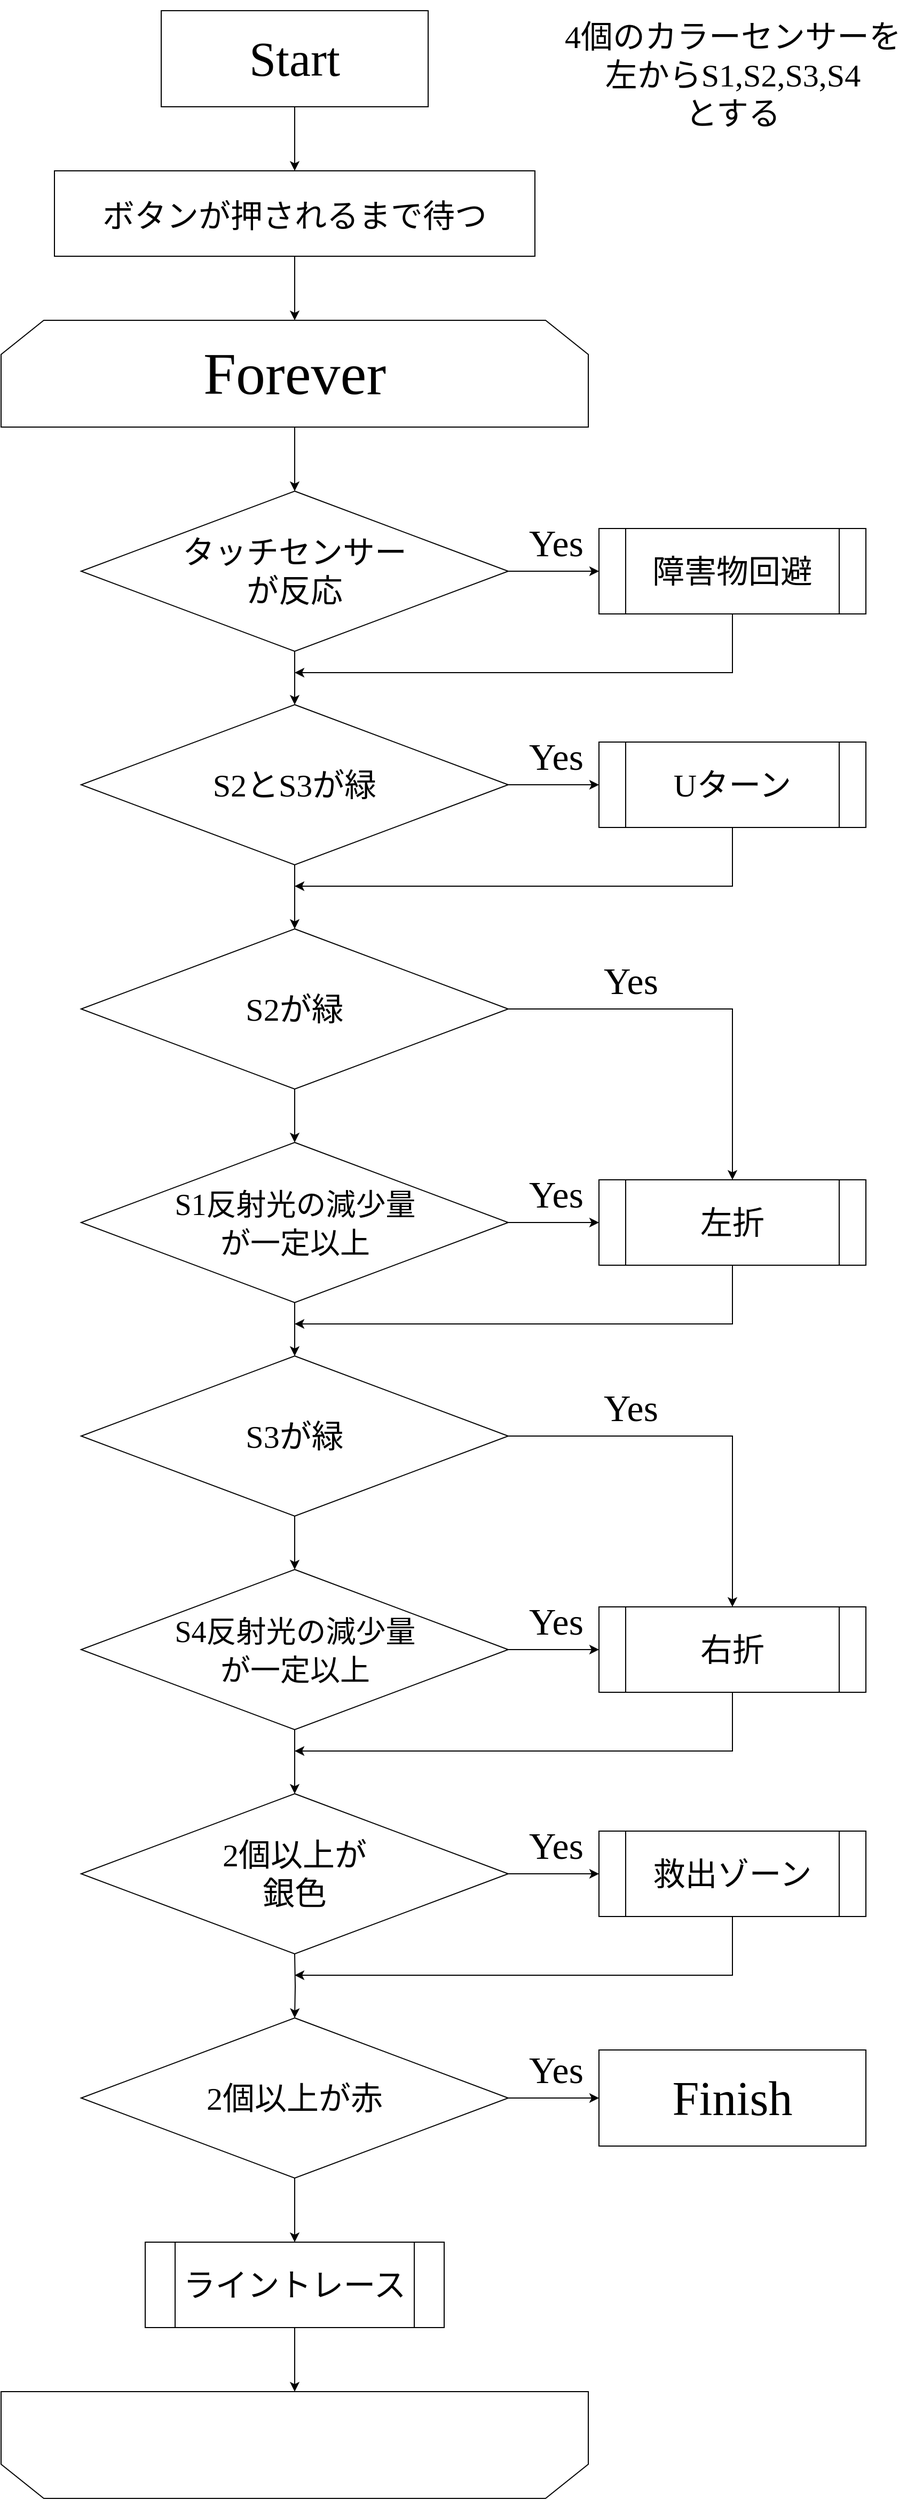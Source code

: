 <mxfile version="17.1.3" type="github" pages="7">
  <diagram id="ClkvROt4qy4VRxGnbu0m" name="main">
    <mxGraphModel dx="1240" dy="694" grid="1" gridSize="10" guides="1" tooltips="1" connect="1" arrows="1" fold="1" page="1" pageScale="1" pageWidth="900" pageHeight="1600" math="0" shadow="0">
      <root>
        <mxCell id="veqoH-x-ZnqVkIVaN_2g-0" />
        <mxCell id="veqoH-x-ZnqVkIVaN_2g-1" parent="veqoH-x-ZnqVkIVaN_2g-0" />
        <mxCell id="veqoH-x-ZnqVkIVaN_2g-8" style="edgeStyle=orthogonalEdgeStyle;rounded=0;orthogonalLoop=1;jettySize=auto;html=1;exitX=0.5;exitY=1;exitDx=0;exitDy=0;entryX=0.5;entryY=0;entryDx=0;entryDy=0;fontFamily=Dancing Script;fontSource=https%3A%2F%2Ffonts.googleapis.com%2Fcss%3Ffamily%3DDancing%2BScript;fontSize=55;" parent="veqoH-x-ZnqVkIVaN_2g-1" source="veqoH-x-ZnqVkIVaN_2g-2" target="veqoH-x-ZnqVkIVaN_2g-7" edge="1">
          <mxGeometry relative="1" as="geometry" />
        </mxCell>
        <mxCell id="veqoH-x-ZnqVkIVaN_2g-2" value="&lt;font data-font-src=&quot;https://fonts.googleapis.com/css?family=Dancing+Script&quot; style=&quot;font-size: 55px&quot; face=&quot;Dancing Script&quot;&gt;Forever&lt;/font&gt;" style="shape=loopLimit;whiteSpace=wrap;html=1;size=40;rounded=0;" parent="veqoH-x-ZnqVkIVaN_2g-1" vertex="1">
          <mxGeometry x="20" y="320" width="550" height="100" as="geometry" />
        </mxCell>
        <mxCell id="veqoH-x-ZnqVkIVaN_2g-5" style="edgeStyle=orthogonalEdgeStyle;rounded=0;orthogonalLoop=1;jettySize=auto;html=1;exitX=0.5;exitY=1;exitDx=0;exitDy=0;entryX=0.5;entryY=0;entryDx=0;entryDy=0;fontFamily=Dancing Script;fontSource=https%3A%2F%2Ffonts.googleapis.com%2Fcss%3Ffamily%3DDancing%2BScript;fontSize=38;" parent="veqoH-x-ZnqVkIVaN_2g-1" source="veqoH-x-ZnqVkIVaN_2g-4" target="veqoH-x-ZnqVkIVaN_2g-2" edge="1">
          <mxGeometry relative="1" as="geometry" />
        </mxCell>
        <mxCell id="veqoH-x-ZnqVkIVaN_2g-4" value="&lt;div&gt;&lt;span style=&quot;font-family: &amp;#34;zen kurenaido&amp;#34;&quot;&gt;&lt;font style=&quot;font-size: 30px&quot;&gt;ボタンが押されるまで待つ&lt;/font&gt;&lt;/span&gt;&lt;/div&gt;" style="rounded=0;whiteSpace=wrap;html=1;fontFamily=Dancing Script;fontSource=https%3A%2F%2Ffonts.googleapis.com%2Fcss%3Ffamily%3DDancing%2BScript;fontSize=38;spacing=2;verticalAlign=middle;align=center;" parent="veqoH-x-ZnqVkIVaN_2g-1" vertex="1">
          <mxGeometry x="70" y="180" width="450" height="80" as="geometry" />
        </mxCell>
        <mxCell id="veqoH-x-ZnqVkIVaN_2g-11" style="edgeStyle=orthogonalEdgeStyle;rounded=0;orthogonalLoop=1;jettySize=auto;html=1;exitX=1;exitY=0.5;exitDx=0;exitDy=0;entryX=0;entryY=0.5;entryDx=0;entryDy=0;fontFamily=Zen Kurenaido;fontSource=https%3A%2F%2Ffonts.googleapis.com%2Fcss%3Ffamily%3DZen%2BKurenaido;fontSize=30;" parent="veqoH-x-ZnqVkIVaN_2g-1" source="veqoH-x-ZnqVkIVaN_2g-7" target="veqoH-x-ZnqVkIVaN_2g-10" edge="1">
          <mxGeometry relative="1" as="geometry" />
        </mxCell>
        <mxCell id="eDNz1TK98uui8Gx16TL9-0" style="edgeStyle=orthogonalEdgeStyle;rounded=0;orthogonalLoop=1;jettySize=auto;html=1;exitX=0.5;exitY=1;exitDx=0;exitDy=0;entryX=0.5;entryY=0;entryDx=0;entryDy=0;fontFamily=Zen Kurenaido;fontSource=https%3A%2F%2Ffonts.googleapis.com%2Fcss%3Ffamily%3DZen%2BKurenaido;fontSize=30;" edge="1" parent="veqoH-x-ZnqVkIVaN_2g-1" source="veqoH-x-ZnqVkIVaN_2g-7" target="CvUFFqk8p88dNU25HqTK-9">
          <mxGeometry relative="1" as="geometry" />
        </mxCell>
        <mxCell id="veqoH-x-ZnqVkIVaN_2g-7" value="" style="rhombus;whiteSpace=wrap;html=1;fontFamily=Dancing Script;fontSource=https%3A%2F%2Ffonts.googleapis.com%2Fcss%3Ffamily%3DDancing%2BScript;fontSize=55;verticalAlign=middle;horizontal=1;rounded=0;" parent="veqoH-x-ZnqVkIVaN_2g-1" vertex="1">
          <mxGeometry x="95" y="480" width="400" height="150" as="geometry" />
        </mxCell>
        <mxCell id="veqoH-x-ZnqVkIVaN_2g-9" value="&lt;span style=&quot;font-size: 30px&quot;&gt;&lt;font face=&quot;Zen Kurenaido&quot; data-font-src=&quot;https://fonts.googleapis.com/css?family=Zen+Kurenaido&quot;&gt;タッチセンサー&lt;br&gt;が反応&lt;/font&gt;&lt;/span&gt;" style="text;html=1;strokeColor=none;fillColor=none;align=center;verticalAlign=middle;whiteSpace=wrap;rounded=0;labelBackgroundColor=none;labelBorderColor=none;fontFamily=Dancing Script;fontSource=https%3A%2F%2Ffonts.googleapis.com%2Fcss%3Ffamily%3DDancing%2BScript;fontSize=18;" parent="veqoH-x-ZnqVkIVaN_2g-1" vertex="1">
          <mxGeometry x="125" y="510" width="340" height="90" as="geometry" />
        </mxCell>
        <mxCell id="veqoH-x-ZnqVkIVaN_2g-10" value="&lt;font style=&quot;font-size: 30px&quot; face=&quot;Zen Kurenaido&quot; data-font-src=&quot;https://fonts.googleapis.com/css?family=Zen+Kurenaido&quot;&gt;障害物回避&lt;/font&gt;" style="shape=process;whiteSpace=wrap;html=1;backgroundOutline=1;labelBackgroundColor=none;labelBorderColor=none;fontFamily=Dancing Script;fontSource=https%3A%2F%2Ffonts.googleapis.com%2Fcss%3Ffamily%3DDancing%2BScript;fontSize=18;rounded=0;" parent="veqoH-x-ZnqVkIVaN_2g-1" vertex="1">
          <mxGeometry x="580" y="515" width="250" height="80" as="geometry" />
        </mxCell>
        <mxCell id="veqoH-x-ZnqVkIVaN_2g-12" value="4個のカラーセンサーを&lt;br&gt;左からS1,S2,S3,S4&lt;br&gt;とする" style="text;html=1;strokeColor=none;fillColor=none;align=center;verticalAlign=middle;whiteSpace=wrap;rounded=0;labelBackgroundColor=none;labelBorderColor=none;fontFamily=Zen Kurenaido;fontSource=https%3A%2F%2Ffonts.googleapis.com%2Fcss%3Ffamily%3DZen%2BKurenaido;fontSize=30;" parent="veqoH-x-ZnqVkIVaN_2g-1" vertex="1">
          <mxGeometry x="542.5" y="20" width="325" height="140" as="geometry" />
        </mxCell>
        <mxCell id="veqoH-x-ZnqVkIVaN_2g-21" style="edgeStyle=orthogonalEdgeStyle;rounded=0;orthogonalLoop=1;jettySize=auto;html=1;exitX=0.5;exitY=1;exitDx=0;exitDy=0;entryX=0.5;entryY=0;entryDx=0;entryDy=0;fontFamily=Zen Kurenaido;fontSource=https%3A%2F%2Ffonts.googleapis.com%2Fcss%3Ffamily%3DZen%2BKurenaido;fontSize=30;" parent="veqoH-x-ZnqVkIVaN_2g-1" source="veqoH-x-ZnqVkIVaN_2g-14" target="veqoH-x-ZnqVkIVaN_2g-20" edge="1">
          <mxGeometry relative="1" as="geometry" />
        </mxCell>
        <mxCell id="veqoH-x-ZnqVkIVaN_2g-14" value="" style="rhombus;whiteSpace=wrap;html=1;fontFamily=Dancing Script;fontSource=https%3A%2F%2Ffonts.googleapis.com%2Fcss%3Ffamily%3DDancing%2BScript;fontSize=55;verticalAlign=middle;horizontal=1;rounded=0;" parent="veqoH-x-ZnqVkIVaN_2g-1" vertex="1">
          <mxGeometry x="95" y="890" width="400" height="150" as="geometry" />
        </mxCell>
        <mxCell id="veqoH-x-ZnqVkIVaN_2g-16" value="&lt;span&gt;S2が緑&lt;/span&gt;" style="text;html=1;strokeColor=none;fillColor=none;align=center;verticalAlign=middle;whiteSpace=wrap;rounded=0;labelBackgroundColor=none;labelBorderColor=none;fontFamily=Zen Kurenaido;fontSource=https%3A%2F%2Ffonts.googleapis.com%2Fcss%3Ffamily%3DZen%2BKurenaido;fontSize=30;" parent="veqoH-x-ZnqVkIVaN_2g-1" vertex="1">
          <mxGeometry x="210" y="920" width="170" height="90" as="geometry" />
        </mxCell>
        <mxCell id="veqoH-x-ZnqVkIVaN_2g-26" style="edgeStyle=orthogonalEdgeStyle;rounded=0;orthogonalLoop=1;jettySize=auto;html=1;exitX=1;exitY=0.5;exitDx=0;exitDy=0;entryX=0;entryY=0.5;entryDx=0;entryDy=0;fontFamily=Zen Kurenaido;fontSource=https%3A%2F%2Ffonts.googleapis.com%2Fcss%3Ffamily%3DZen%2BKurenaido;fontSize=30;" parent="veqoH-x-ZnqVkIVaN_2g-1" source="veqoH-x-ZnqVkIVaN_2g-20" target="veqoH-x-ZnqVkIVaN_2g-25" edge="1">
          <mxGeometry relative="1" as="geometry" />
        </mxCell>
        <mxCell id="veqoH-x-ZnqVkIVaN_2g-20" value="" style="rhombus;whiteSpace=wrap;html=1;fontFamily=Dancing Script;fontSource=https%3A%2F%2Ffonts.googleapis.com%2Fcss%3Ffamily%3DDancing%2BScript;fontSize=55;verticalAlign=middle;horizontal=1;rounded=0;" parent="veqoH-x-ZnqVkIVaN_2g-1" vertex="1">
          <mxGeometry x="95" y="1090" width="400" height="150" as="geometry" />
        </mxCell>
        <mxCell id="veqoH-x-ZnqVkIVaN_2g-37" style="edgeStyle=orthogonalEdgeStyle;rounded=0;orthogonalLoop=1;jettySize=auto;html=1;exitX=0.5;exitY=1;exitDx=0;exitDy=0;entryX=0.5;entryY=0;entryDx=0;entryDy=0;fontFamily=Dancing Script;fontSource=https%3A%2F%2Ffonts.googleapis.com%2Fcss%3Ffamily%3DDancing%2BScript;fontSize=45;" parent="veqoH-x-ZnqVkIVaN_2g-1" source="veqoH-x-ZnqVkIVaN_2g-22" target="veqoH-x-ZnqVkIVaN_2g-30" edge="1">
          <mxGeometry relative="1" as="geometry" />
        </mxCell>
        <mxCell id="veqoH-x-ZnqVkIVaN_2g-22" value="&lt;font style=&quot;font-size: 28px&quot;&gt;&lt;span&gt;S1反射光の減少量&lt;/span&gt;&lt;br&gt;&lt;span&gt;が一定以上&lt;/span&gt;&lt;/font&gt;" style="text;html=1;strokeColor=none;fillColor=none;align=center;verticalAlign=middle;whiteSpace=wrap;rounded=0;labelBackgroundColor=none;labelBorderColor=none;fontFamily=Zen Kurenaido;fontSource=https%3A%2F%2Ffonts.googleapis.com%2Fcss%3Ffamily%3DZen%2BKurenaido;fontSize=30;" parent="veqoH-x-ZnqVkIVaN_2g-1" vertex="1">
          <mxGeometry x="147.5" y="1090" width="295" height="150" as="geometry" />
        </mxCell>
        <mxCell id="veqoH-x-ZnqVkIVaN_2g-23" value="" style="edgeStyle=segmentEdgeStyle;endArrow=classic;html=1;rounded=0;fontFamily=Zen Kurenaido;fontSource=https%3A%2F%2Ffonts.googleapis.com%2Fcss%3Ffamily%3DZen%2BKurenaido;fontSize=30;exitX=1;exitY=0.5;exitDx=0;exitDy=0;entryX=0.5;entryY=0;entryDx=0;entryDy=0;" parent="veqoH-x-ZnqVkIVaN_2g-1" source="veqoH-x-ZnqVkIVaN_2g-14" target="veqoH-x-ZnqVkIVaN_2g-25" edge="1">
          <mxGeometry width="50" height="50" relative="1" as="geometry">
            <mxPoint x="540" y="950" as="sourcePoint" />
            <mxPoint x="740" y="1090" as="targetPoint" />
          </mxGeometry>
        </mxCell>
        <mxCell id="veqoH-x-ZnqVkIVaN_2g-25" value="&lt;font face=&quot;Zen Kurenaido&quot;&gt;&lt;span style=&quot;font-size: 30px&quot;&gt;左折&lt;/span&gt;&lt;/font&gt;" style="shape=process;whiteSpace=wrap;html=1;backgroundOutline=1;labelBackgroundColor=none;labelBorderColor=none;fontFamily=Dancing Script;fontSource=https%3A%2F%2Ffonts.googleapis.com%2Fcss%3Ffamily%3DDancing%2BScript;fontSize=18;rounded=0;" parent="veqoH-x-ZnqVkIVaN_2g-1" vertex="1">
          <mxGeometry x="580" y="1125" width="250" height="80" as="geometry" />
        </mxCell>
        <mxCell id="veqoH-x-ZnqVkIVaN_2g-28" style="edgeStyle=orthogonalEdgeStyle;rounded=0;orthogonalLoop=1;jettySize=auto;html=1;exitX=0.5;exitY=1;exitDx=0;exitDy=0;entryX=0.5;entryY=0;entryDx=0;entryDy=0;fontFamily=Dancing Script;fontSource=https%3A%2F%2Ffonts.googleapis.com%2Fcss%3Ffamily%3DDancing%2BScript;fontSize=45;" parent="veqoH-x-ZnqVkIVaN_2g-1" source="veqoH-x-ZnqVkIVaN_2g-27" target="veqoH-x-ZnqVkIVaN_2g-4" edge="1">
          <mxGeometry relative="1" as="geometry" />
        </mxCell>
        <mxCell id="veqoH-x-ZnqVkIVaN_2g-27" value="&lt;font face=&quot;Dancing Script&quot; data-font-src=&quot;https://fonts.googleapis.com/css?family=Dancing+Script&quot; style=&quot;font-size: 45px&quot;&gt;Start&lt;/font&gt;" style="rounded=0;whiteSpace=wrap;html=1;labelBackgroundColor=none;labelBorderColor=none;fontFamily=Zen Kurenaido;fontSource=https%3A%2F%2Ffonts.googleapis.com%2Fcss%3Ffamily%3DZen%2BKurenaido;fontSize=28;arcSize=50;" parent="veqoH-x-ZnqVkIVaN_2g-1" vertex="1">
          <mxGeometry x="170" y="30" width="250" height="90" as="geometry" />
        </mxCell>
        <mxCell id="veqoH-x-ZnqVkIVaN_2g-29" style="edgeStyle=orthogonalEdgeStyle;rounded=0;orthogonalLoop=1;jettySize=auto;html=1;exitX=0.5;exitY=1;exitDx=0;exitDy=0;entryX=0.5;entryY=0;entryDx=0;entryDy=0;fontFamily=Zen Kurenaido;fontSource=https%3A%2F%2Ffonts.googleapis.com%2Fcss%3Ffamily%3DZen%2BKurenaido;fontSize=30;" parent="veqoH-x-ZnqVkIVaN_2g-1" source="veqoH-x-ZnqVkIVaN_2g-30" target="veqoH-x-ZnqVkIVaN_2g-33" edge="1">
          <mxGeometry relative="1" as="geometry" />
        </mxCell>
        <mxCell id="veqoH-x-ZnqVkIVaN_2g-30" value="" style="rhombus;whiteSpace=wrap;html=1;fontFamily=Dancing Script;fontSource=https%3A%2F%2Ffonts.googleapis.com%2Fcss%3Ffamily%3DDancing%2BScript;fontSize=55;verticalAlign=middle;horizontal=1;rounded=0;" parent="veqoH-x-ZnqVkIVaN_2g-1" vertex="1">
          <mxGeometry x="95" y="1290" width="400" height="150" as="geometry" />
        </mxCell>
        <mxCell id="veqoH-x-ZnqVkIVaN_2g-31" value="&lt;span&gt;S3が緑&lt;/span&gt;" style="text;html=1;strokeColor=none;fillColor=none;align=center;verticalAlign=middle;whiteSpace=wrap;rounded=0;labelBackgroundColor=none;labelBorderColor=none;fontFamily=Zen Kurenaido;fontSource=https%3A%2F%2Ffonts.googleapis.com%2Fcss%3Ffamily%3DZen%2BKurenaido;fontSize=30;" parent="veqoH-x-ZnqVkIVaN_2g-1" vertex="1">
          <mxGeometry x="210" y="1320" width="170" height="90" as="geometry" />
        </mxCell>
        <mxCell id="veqoH-x-ZnqVkIVaN_2g-32" style="edgeStyle=orthogonalEdgeStyle;rounded=0;orthogonalLoop=1;jettySize=auto;html=1;exitX=1;exitY=0.5;exitDx=0;exitDy=0;entryX=0;entryY=0.5;entryDx=0;entryDy=0;fontFamily=Zen Kurenaido;fontSource=https%3A%2F%2Ffonts.googleapis.com%2Fcss%3Ffamily%3DZen%2BKurenaido;fontSize=30;" parent="veqoH-x-ZnqVkIVaN_2g-1" source="veqoH-x-ZnqVkIVaN_2g-33" target="veqoH-x-ZnqVkIVaN_2g-36" edge="1">
          <mxGeometry relative="1" as="geometry" />
        </mxCell>
        <mxCell id="veqoH-x-ZnqVkIVaN_2g-33" value="" style="rhombus;whiteSpace=wrap;html=1;fontFamily=Dancing Script;fontSource=https%3A%2F%2Ffonts.googleapis.com%2Fcss%3Ffamily%3DDancing%2BScript;fontSize=55;verticalAlign=middle;horizontal=1;rounded=0;" parent="veqoH-x-ZnqVkIVaN_2g-1" vertex="1">
          <mxGeometry x="95" y="1490" width="400" height="150" as="geometry" />
        </mxCell>
        <mxCell id="eDNz1TK98uui8Gx16TL9-1" style="edgeStyle=orthogonalEdgeStyle;rounded=0;orthogonalLoop=1;jettySize=auto;html=1;exitX=0.5;exitY=1;exitDx=0;exitDy=0;fontFamily=Zen Kurenaido;fontSource=https%3A%2F%2Ffonts.googleapis.com%2Fcss%3Ffamily%3DZen%2BKurenaido;fontSize=30;entryX=0.5;entryY=0;entryDx=0;entryDy=0;" edge="1" parent="veqoH-x-ZnqVkIVaN_2g-1" source="veqoH-x-ZnqVkIVaN_2g-34" target="CvUFFqk8p88dNU25HqTK-14">
          <mxGeometry relative="1" as="geometry">
            <mxPoint x="295.474" y="1690" as="targetPoint" />
          </mxGeometry>
        </mxCell>
        <mxCell id="veqoH-x-ZnqVkIVaN_2g-34" value="&lt;font style=&quot;font-size: 28px&quot;&gt;&lt;span&gt;S4反射光の減少量&lt;/span&gt;&lt;br&gt;&lt;span&gt;が一定以上&lt;/span&gt;&lt;/font&gt;" style="text;html=1;strokeColor=none;fillColor=none;align=center;verticalAlign=middle;whiteSpace=wrap;rounded=0;labelBackgroundColor=none;labelBorderColor=none;fontFamily=Zen Kurenaido;fontSource=https%3A%2F%2Ffonts.googleapis.com%2Fcss%3Ffamily%3DZen%2BKurenaido;fontSize=30;" parent="veqoH-x-ZnqVkIVaN_2g-1" vertex="1">
          <mxGeometry x="147.5" y="1490" width="295" height="150" as="geometry" />
        </mxCell>
        <mxCell id="veqoH-x-ZnqVkIVaN_2g-35" value="" style="edgeStyle=segmentEdgeStyle;endArrow=classic;html=1;rounded=0;fontFamily=Zen Kurenaido;fontSource=https%3A%2F%2Ffonts.googleapis.com%2Fcss%3Ffamily%3DZen%2BKurenaido;fontSize=30;exitX=1;exitY=0.5;exitDx=0;exitDy=0;entryX=0.5;entryY=0;entryDx=0;entryDy=0;" parent="veqoH-x-ZnqVkIVaN_2g-1" source="veqoH-x-ZnqVkIVaN_2g-30" target="veqoH-x-ZnqVkIVaN_2g-36" edge="1">
          <mxGeometry width="50" height="50" relative="1" as="geometry">
            <mxPoint x="540" y="1350" as="sourcePoint" />
            <mxPoint x="740" y="1490" as="targetPoint" />
          </mxGeometry>
        </mxCell>
        <mxCell id="veqoH-x-ZnqVkIVaN_2g-36" value="&lt;font face=&quot;Zen Kurenaido&quot;&gt;&lt;span style=&quot;font-size: 30px&quot;&gt;右折&lt;/span&gt;&lt;/font&gt;" style="shape=process;whiteSpace=wrap;html=1;backgroundOutline=1;labelBackgroundColor=none;labelBorderColor=none;fontFamily=Dancing Script;fontSource=https%3A%2F%2Ffonts.googleapis.com%2Fcss%3Ffamily%3DDancing%2BScript;fontSize=18;rounded=0;" parent="veqoH-x-ZnqVkIVaN_2g-1" vertex="1">
          <mxGeometry x="580" y="1525" width="250" height="80" as="geometry" />
        </mxCell>
        <mxCell id="veqoH-x-ZnqVkIVaN_2g-38" value="&lt;span style=&quot;font-size: 35px&quot;&gt;Yes&lt;/span&gt;" style="text;html=1;strokeColor=none;fillColor=none;align=center;verticalAlign=middle;whiteSpace=wrap;rounded=0;labelBackgroundColor=none;labelBorderColor=none;fontFamily=Dancing Script;fontSource=https%3A%2F%2Ffonts.googleapis.com%2Fcss%3Ffamily%3DDancing%2BScript;fontSize=45;" parent="veqoH-x-ZnqVkIVaN_2g-1" vertex="1">
          <mxGeometry x="510" y="510" width="60" height="30" as="geometry" />
        </mxCell>
        <mxCell id="veqoH-x-ZnqVkIVaN_2g-39" value="&lt;span style=&quot;font-size: 35px&quot;&gt;Yes&lt;/span&gt;" style="text;html=1;strokeColor=none;fillColor=none;align=center;verticalAlign=middle;whiteSpace=wrap;rounded=0;labelBackgroundColor=none;labelBorderColor=none;fontFamily=Dancing Script;fontSource=https%3A%2F%2Ffonts.googleapis.com%2Fcss%3Ffamily%3DDancing%2BScript;fontSize=45;" parent="veqoH-x-ZnqVkIVaN_2g-1" vertex="1">
          <mxGeometry x="580" y="920" width="60" height="30" as="geometry" />
        </mxCell>
        <mxCell id="veqoH-x-ZnqVkIVaN_2g-41" value="&lt;span style=&quot;font-size: 35px&quot;&gt;Yes&lt;/span&gt;" style="text;html=1;strokeColor=none;fillColor=none;align=center;verticalAlign=middle;whiteSpace=wrap;rounded=0;labelBackgroundColor=none;labelBorderColor=none;fontFamily=Dancing Script;fontSource=https%3A%2F%2Ffonts.googleapis.com%2Fcss%3Ffamily%3DDancing%2BScript;fontSize=45;" parent="veqoH-x-ZnqVkIVaN_2g-1" vertex="1">
          <mxGeometry x="510" y="1120" width="60" height="30" as="geometry" />
        </mxCell>
        <mxCell id="veqoH-x-ZnqVkIVaN_2g-42" value="&lt;span style=&quot;font-size: 35px&quot;&gt;Yes&lt;/span&gt;" style="text;html=1;strokeColor=none;fillColor=none;align=center;verticalAlign=middle;whiteSpace=wrap;rounded=0;labelBackgroundColor=none;labelBorderColor=none;fontFamily=Dancing Script;fontSource=https%3A%2F%2Ffonts.googleapis.com%2Fcss%3Ffamily%3DDancing%2BScript;fontSize=45;" parent="veqoH-x-ZnqVkIVaN_2g-1" vertex="1">
          <mxGeometry x="580" y="1320" width="60" height="30" as="geometry" />
        </mxCell>
        <mxCell id="veqoH-x-ZnqVkIVaN_2g-43" value="&lt;span style=&quot;font-size: 35px&quot;&gt;Yes&lt;/span&gt;" style="text;html=1;strokeColor=none;fillColor=none;align=center;verticalAlign=middle;whiteSpace=wrap;rounded=0;labelBackgroundColor=none;labelBorderColor=none;fontFamily=Dancing Script;fontSource=https%3A%2F%2Ffonts.googleapis.com%2Fcss%3Ffamily%3DDancing%2BScript;fontSize=45;" parent="veqoH-x-ZnqVkIVaN_2g-1" vertex="1">
          <mxGeometry x="510" y="1520" width="60" height="30" as="geometry" />
        </mxCell>
        <mxCell id="CvUFFqk8p88dNU25HqTK-7" value="&lt;font face=&quot;Zen Kurenaido&quot;&gt;&lt;span style=&quot;font-size: 30px&quot;&gt;Uターン&lt;/span&gt;&lt;/font&gt;" style="shape=process;whiteSpace=wrap;html=1;backgroundOutline=1;labelBackgroundColor=none;labelBorderColor=none;fontFamily=Dancing Script;fontSource=https%3A%2F%2Ffonts.googleapis.com%2Fcss%3Ffamily%3DDancing%2BScript;fontSize=18;rounded=0;" parent="veqoH-x-ZnqVkIVaN_2g-1" vertex="1">
          <mxGeometry x="580" y="715" width="250" height="80" as="geometry" />
        </mxCell>
        <mxCell id="CvUFFqk8p88dNU25HqTK-9" value="" style="rhombus;whiteSpace=wrap;html=1;fontFamily=Dancing Script;fontSource=https%3A%2F%2Ffonts.googleapis.com%2Fcss%3Ffamily%3DDancing%2BScript;fontSize=55;verticalAlign=middle;horizontal=1;rounded=0;" parent="veqoH-x-ZnqVkIVaN_2g-1" vertex="1">
          <mxGeometry x="95" y="680" width="400" height="150" as="geometry" />
        </mxCell>
        <mxCell id="CvUFFqk8p88dNU25HqTK-10" value="&lt;span&gt;S2とS3が緑&lt;/span&gt;" style="text;html=1;strokeColor=none;fillColor=none;align=center;verticalAlign=middle;whiteSpace=wrap;rounded=0;labelBackgroundColor=none;labelBorderColor=none;fontFamily=Zen Kurenaido;fontSource=https%3A%2F%2Ffonts.googleapis.com%2Fcss%3Ffamily%3DZen%2BKurenaido;fontSize=30;" parent="veqoH-x-ZnqVkIVaN_2g-1" vertex="1">
          <mxGeometry x="210" y="710" width="170" height="90" as="geometry" />
        </mxCell>
        <mxCell id="CvUFFqk8p88dNU25HqTK-11" style="edgeStyle=orthogonalEdgeStyle;rounded=0;orthogonalLoop=1;jettySize=auto;html=1;exitX=1;exitY=0.5;exitDx=0;exitDy=0;entryX=0;entryY=0.5;entryDx=0;entryDy=0;fontFamily=Zen Kurenaido;fontSource=https%3A%2F%2Ffonts.googleapis.com%2Fcss%3Ffamily%3DZen%2BKurenaido;fontSize=30;" parent="veqoH-x-ZnqVkIVaN_2g-1" edge="1">
          <mxGeometry relative="1" as="geometry">
            <mxPoint x="495" y="755" as="sourcePoint" />
            <mxPoint x="580" y="755" as="targetPoint" />
          </mxGeometry>
        </mxCell>
        <mxCell id="CvUFFqk8p88dNU25HqTK-12" value="&lt;span style=&quot;font-size: 35px&quot;&gt;Yes&lt;/span&gt;" style="text;html=1;strokeColor=none;fillColor=none;align=center;verticalAlign=middle;whiteSpace=wrap;rounded=0;labelBackgroundColor=none;labelBorderColor=none;fontFamily=Dancing Script;fontSource=https%3A%2F%2Ffonts.googleapis.com%2Fcss%3Ffamily%3DDancing%2BScript;fontSize=45;" parent="veqoH-x-ZnqVkIVaN_2g-1" vertex="1">
          <mxGeometry x="510" y="710" width="60" height="30" as="geometry" />
        </mxCell>
        <mxCell id="CvUFFqk8p88dNU25HqTK-13" style="edgeStyle=orthogonalEdgeStyle;rounded=0;orthogonalLoop=1;jettySize=auto;html=1;exitX=0.5;exitY=1;exitDx=0;exitDy=0;entryX=0.5;entryY=0;entryDx=0;entryDy=0;fontFamily=Dancing Script;fontSource=https%3A%2F%2Ffonts.googleapis.com%2Fcss%3Ffamily%3DDancing%2BScript;fontSize=35;" parent="veqoH-x-ZnqVkIVaN_2g-1" edge="1">
          <mxGeometry relative="1" as="geometry">
            <mxPoint x="295" y="830" as="sourcePoint" />
            <mxPoint x="295" y="890" as="targetPoint" />
          </mxGeometry>
        </mxCell>
        <mxCell id="CvUFFqk8p88dNU25HqTK-14" value="" style="rhombus;whiteSpace=wrap;html=1;fontFamily=Dancing Script;fontSource=https%3A%2F%2Ffonts.googleapis.com%2Fcss%3Ffamily%3DDancing%2BScript;fontSize=55;verticalAlign=middle;horizontal=1;rounded=0;" parent="veqoH-x-ZnqVkIVaN_2g-1" vertex="1">
          <mxGeometry x="95" y="1700" width="400" height="150" as="geometry" />
        </mxCell>
        <mxCell id="CvUFFqk8p88dNU25HqTK-15" value="2個以上が&lt;br&gt;銀色" style="text;html=1;strokeColor=none;fillColor=none;align=center;verticalAlign=middle;whiteSpace=wrap;rounded=0;labelBackgroundColor=none;labelBorderColor=none;fontFamily=Zen Kurenaido;fontSource=https%3A%2F%2Ffonts.googleapis.com%2Fcss%3Ffamily%3DZen%2BKurenaido;fontSize=30;" parent="veqoH-x-ZnqVkIVaN_2g-1" vertex="1">
          <mxGeometry x="210" y="1730" width="170" height="90" as="geometry" />
        </mxCell>
        <mxCell id="CvUFFqk8p88dNU25HqTK-16" style="edgeStyle=orthogonalEdgeStyle;rounded=0;orthogonalLoop=1;jettySize=auto;html=1;exitX=1;exitY=0.5;exitDx=0;exitDy=0;entryX=0;entryY=0.5;entryDx=0;entryDy=0;fontFamily=Zen Kurenaido;fontSource=https%3A%2F%2Ffonts.googleapis.com%2Fcss%3Ffamily%3DZen%2BKurenaido;fontSize=30;" parent="veqoH-x-ZnqVkIVaN_2g-1" edge="1">
          <mxGeometry relative="1" as="geometry">
            <mxPoint x="495" y="1775" as="sourcePoint" />
            <mxPoint x="580" y="1775" as="targetPoint" />
          </mxGeometry>
        </mxCell>
        <mxCell id="CvUFFqk8p88dNU25HqTK-17" value="&lt;span style=&quot;font-size: 35px&quot;&gt;Yes&lt;/span&gt;" style="text;html=1;strokeColor=none;fillColor=none;align=center;verticalAlign=middle;whiteSpace=wrap;rounded=0;labelBackgroundColor=none;labelBorderColor=none;fontFamily=Dancing Script;fontSource=https%3A%2F%2Ffonts.googleapis.com%2Fcss%3Ffamily%3DDancing%2BScript;fontSize=45;" parent="veqoH-x-ZnqVkIVaN_2g-1" vertex="1">
          <mxGeometry x="510" y="1730" width="60" height="30" as="geometry" />
        </mxCell>
        <mxCell id="CvUFFqk8p88dNU25HqTK-18" value="&lt;font face=&quot;Zen Kurenaido&quot;&gt;&lt;span style=&quot;font-size: 30px&quot;&gt;救出ゾーン&lt;/span&gt;&lt;/font&gt;" style="shape=process;whiteSpace=wrap;html=1;backgroundOutline=1;labelBackgroundColor=none;labelBorderColor=none;fontFamily=Dancing Script;fontSource=https%3A%2F%2Ffonts.googleapis.com%2Fcss%3Ffamily%3DDancing%2BScript;fontSize=18;rounded=0;" parent="veqoH-x-ZnqVkIVaN_2g-1" vertex="1">
          <mxGeometry x="580" y="1735" width="250" height="80" as="geometry" />
        </mxCell>
        <mxCell id="CvUFFqk8p88dNU25HqTK-26" style="edgeStyle=orthogonalEdgeStyle;rounded=0;orthogonalLoop=1;jettySize=auto;html=1;exitX=0.5;exitY=1;exitDx=0;exitDy=0;entryX=0.5;entryY=0;entryDx=0;entryDy=0;fontFamily=Dancing Script;fontSource=https%3A%2F%2Ffonts.googleapis.com%2Fcss%3Ffamily%3DDancing%2BScript;fontSize=35;" parent="veqoH-x-ZnqVkIVaN_2g-1" target="CvUFFqk8p88dNU25HqTK-27" edge="1">
          <mxGeometry relative="1" as="geometry">
            <mxPoint x="295" y="1850" as="sourcePoint" />
          </mxGeometry>
        </mxCell>
        <mxCell id="LywUUgZLFjbZ6bmT356V-2" style="edgeStyle=orthogonalEdgeStyle;rounded=0;orthogonalLoop=1;jettySize=auto;html=1;exitX=0.5;exitY=1;exitDx=0;exitDy=0;entryX=0.5;entryY=0;entryDx=0;entryDy=0;" edge="1" parent="veqoH-x-ZnqVkIVaN_2g-1" source="CvUFFqk8p88dNU25HqTK-27" target="LywUUgZLFjbZ6bmT356V-1">
          <mxGeometry relative="1" as="geometry" />
        </mxCell>
        <mxCell id="CvUFFqk8p88dNU25HqTK-27" value="" style="rhombus;whiteSpace=wrap;html=1;fontFamily=Dancing Script;fontSource=https%3A%2F%2Ffonts.googleapis.com%2Fcss%3Ffamily%3DDancing%2BScript;fontSize=55;verticalAlign=middle;horizontal=1;rounded=0;" parent="veqoH-x-ZnqVkIVaN_2g-1" vertex="1">
          <mxGeometry x="95" y="1910" width="400" height="150" as="geometry" />
        </mxCell>
        <mxCell id="CvUFFqk8p88dNU25HqTK-28" value="2個以上が赤" style="text;html=1;strokeColor=none;fillColor=none;align=center;verticalAlign=middle;whiteSpace=wrap;rounded=0;labelBackgroundColor=none;labelBorderColor=none;fontFamily=Zen Kurenaido;fontSource=https%3A%2F%2Ffonts.googleapis.com%2Fcss%3Ffamily%3DZen%2BKurenaido;fontSize=30;" parent="veqoH-x-ZnqVkIVaN_2g-1" vertex="1">
          <mxGeometry x="210" y="1940" width="170" height="90" as="geometry" />
        </mxCell>
        <mxCell id="CvUFFqk8p88dNU25HqTK-29" style="edgeStyle=orthogonalEdgeStyle;rounded=0;orthogonalLoop=1;jettySize=auto;html=1;exitX=1;exitY=0.5;exitDx=0;exitDy=0;entryX=0;entryY=0.5;entryDx=0;entryDy=0;fontFamily=Zen Kurenaido;fontSource=https%3A%2F%2Ffonts.googleapis.com%2Fcss%3Ffamily%3DZen%2BKurenaido;fontSize=30;" parent="veqoH-x-ZnqVkIVaN_2g-1" edge="1">
          <mxGeometry relative="1" as="geometry">
            <mxPoint x="495" y="1985" as="sourcePoint" />
            <mxPoint x="580" y="1985" as="targetPoint" />
          </mxGeometry>
        </mxCell>
        <mxCell id="CvUFFqk8p88dNU25HqTK-30" value="&lt;span style=&quot;font-size: 35px&quot;&gt;Yes&lt;/span&gt;" style="text;html=1;strokeColor=none;fillColor=none;align=center;verticalAlign=middle;whiteSpace=wrap;rounded=0;labelBackgroundColor=none;labelBorderColor=none;fontFamily=Dancing Script;fontSource=https%3A%2F%2Ffonts.googleapis.com%2Fcss%3Ffamily%3DDancing%2BScript;fontSize=45;" parent="veqoH-x-ZnqVkIVaN_2g-1" vertex="1">
          <mxGeometry x="510" y="1940" width="60" height="30" as="geometry" />
        </mxCell>
        <mxCell id="CvUFFqk8p88dNU25HqTK-32" value="&lt;font face=&quot;Dancing Script&quot;&gt;&lt;span style=&quot;font-size: 45px&quot;&gt;Finish&lt;/span&gt;&lt;/font&gt;" style="rounded=0;whiteSpace=wrap;html=1;labelBackgroundColor=none;labelBorderColor=none;fontFamily=Zen Kurenaido;fontSource=https%3A%2F%2Ffonts.googleapis.com%2Fcss%3Ffamily%3DZen%2BKurenaido;fontSize=28;arcSize=50;" parent="veqoH-x-ZnqVkIVaN_2g-1" vertex="1">
          <mxGeometry x="580" y="1940" width="250" height="90" as="geometry" />
        </mxCell>
        <mxCell id="CvUFFqk8p88dNU25HqTK-33" value="" style="shape=loopLimit;whiteSpace=wrap;html=1;size=40;rotation=-180;rounded=0;" parent="veqoH-x-ZnqVkIVaN_2g-1" vertex="1">
          <mxGeometry x="20" y="2260" width="550" height="100" as="geometry" />
        </mxCell>
        <mxCell id="x0Op1LWvpmtQKIEIJhTs-4" value="" style="edgeStyle=segmentEdgeStyle;endArrow=classic;html=1;rounded=0;exitX=0.5;exitY=1;exitDx=0;exitDy=0;" edge="1" parent="veqoH-x-ZnqVkIVaN_2g-1" source="veqoH-x-ZnqVkIVaN_2g-10">
          <mxGeometry width="50" height="50" relative="1" as="geometry">
            <mxPoint x="740" y="610" as="sourcePoint" />
            <mxPoint x="295" y="650" as="targetPoint" />
            <Array as="points">
              <mxPoint x="705" y="650" />
            </Array>
          </mxGeometry>
        </mxCell>
        <mxCell id="x0Op1LWvpmtQKIEIJhTs-5" value="" style="edgeStyle=segmentEdgeStyle;endArrow=classic;html=1;rounded=0;exitX=0.5;exitY=1;exitDx=0;exitDy=0;" edge="1" parent="veqoH-x-ZnqVkIVaN_2g-1">
          <mxGeometry width="50" height="50" relative="1" as="geometry">
            <mxPoint x="705" y="1205" as="sourcePoint" />
            <mxPoint x="295" y="1260" as="targetPoint" />
            <Array as="points">
              <mxPoint x="705" y="1260" />
            </Array>
          </mxGeometry>
        </mxCell>
        <mxCell id="x0Op1LWvpmtQKIEIJhTs-6" value="" style="edgeStyle=segmentEdgeStyle;endArrow=classic;html=1;rounded=0;exitX=0.5;exitY=1;exitDx=0;exitDy=0;" edge="1" parent="veqoH-x-ZnqVkIVaN_2g-1">
          <mxGeometry width="50" height="50" relative="1" as="geometry">
            <mxPoint x="705" y="1605" as="sourcePoint" />
            <mxPoint x="295" y="1660" as="targetPoint" />
            <Array as="points">
              <mxPoint x="705" y="1660" />
            </Array>
          </mxGeometry>
        </mxCell>
        <mxCell id="x0Op1LWvpmtQKIEIJhTs-7" value="" style="edgeStyle=segmentEdgeStyle;endArrow=classic;html=1;rounded=0;exitX=0.5;exitY=1;exitDx=0;exitDy=0;" edge="1" parent="veqoH-x-ZnqVkIVaN_2g-1">
          <mxGeometry width="50" height="50" relative="1" as="geometry">
            <mxPoint x="705" y="795" as="sourcePoint" />
            <mxPoint x="295" y="850" as="targetPoint" />
            <Array as="points">
              <mxPoint x="705" y="850" />
            </Array>
          </mxGeometry>
        </mxCell>
        <mxCell id="x0Op1LWvpmtQKIEIJhTs-8" value="" style="edgeStyle=segmentEdgeStyle;endArrow=classic;html=1;rounded=0;exitX=0.5;exitY=1;exitDx=0;exitDy=0;" edge="1" parent="veqoH-x-ZnqVkIVaN_2g-1">
          <mxGeometry width="50" height="50" relative="1" as="geometry">
            <mxPoint x="705" y="1815" as="sourcePoint" />
            <mxPoint x="295" y="1870" as="targetPoint" />
            <Array as="points">
              <mxPoint x="705" y="1870" />
            </Array>
          </mxGeometry>
        </mxCell>
        <mxCell id="LywUUgZLFjbZ6bmT356V-3" style="edgeStyle=orthogonalEdgeStyle;rounded=0;orthogonalLoop=1;jettySize=auto;html=1;exitX=0.5;exitY=1;exitDx=0;exitDy=0;entryX=0.5;entryY=1;entryDx=0;entryDy=0;" edge="1" parent="veqoH-x-ZnqVkIVaN_2g-1" source="LywUUgZLFjbZ6bmT356V-1" target="CvUFFqk8p88dNU25HqTK-33">
          <mxGeometry relative="1" as="geometry" />
        </mxCell>
        <mxCell id="LywUUgZLFjbZ6bmT356V-1" value="&lt;font face=&quot;Zen Kurenaido&quot;&gt;&lt;span style=&quot;font-size: 30px&quot;&gt;ライントレース&lt;/span&gt;&lt;/font&gt;" style="shape=process;whiteSpace=wrap;html=1;backgroundOutline=1;labelBackgroundColor=none;labelBorderColor=none;fontFamily=Dancing Script;fontSource=https%3A%2F%2Ffonts.googleapis.com%2Fcss%3Ffamily%3DDancing%2BScript;fontSize=18;rounded=0;" vertex="1" parent="veqoH-x-ZnqVkIVaN_2g-1">
          <mxGeometry x="155" y="2120" width="280" height="80" as="geometry" />
        </mxCell>
      </root>
    </mxGraphModel>
  </diagram>
  <diagram id="ne3bsxSb2EaP9LqaniPR" name="avidance">
    <mxGraphModel dx="1335" dy="748" grid="1" gridSize="10" guides="1" tooltips="1" connect="1" arrows="1" fold="1" page="1" pageScale="1" pageWidth="900" pageHeight="1600" math="0" shadow="0">
      <root>
        <mxCell id="lzjFIzp38_JWi-WorDkD-0" />
        <mxCell id="lzjFIzp38_JWi-WorDkD-1" parent="lzjFIzp38_JWi-WorDkD-0" />
        <mxCell id="joO7-Ot1DuYoixzRyItP-0" value="" style="rounded=0;whiteSpace=wrap;html=1;fontFamily=Zen Kurenaido;fontSource=https%3A%2F%2Ffonts.googleapis.com%2Fcss%3Ffamily%3DZen%2BKurenaido;fontSize=30;fillColor=#000000;rotation=90;" vertex="1" parent="lzjFIzp38_JWi-WorDkD-1">
          <mxGeometry x="615" y="315" width="240" height="20" as="geometry" />
        </mxCell>
        <mxCell id="nvmkuIUAZyc94_1xwRWQ-1" style="edgeStyle=orthogonalEdgeStyle;orthogonalLoop=1;jettySize=auto;html=1;exitX=0.5;exitY=1;exitDx=0;exitDy=0;entryX=0.5;entryY=0;entryDx=0;entryDy=0;fontFamily=Zen Kurenaido;fontSource=https%3A%2F%2Ffonts.googleapis.com%2Fcss%3Ffamily%3DZen%2BKurenaido;fontSize=30;" edge="1" parent="lzjFIzp38_JWi-WorDkD-1" source="TkCWMvws2MzJdrMa7F1R-1" target="nvmkuIUAZyc94_1xwRWQ-0">
          <mxGeometry relative="1" as="geometry" />
        </mxCell>
        <mxCell id="TkCWMvws2MzJdrMa7F1R-1" value="&lt;span style=&quot;font-family: &amp;#34;zen kurenaido&amp;#34;&quot;&gt;&lt;font style=&quot;font-size: 35px&quot;&gt;障害物回避&lt;/font&gt;&lt;/span&gt;" style="rounded=1;whiteSpace=wrap;html=1;arcSize=50;" vertex="1" parent="lzjFIzp38_JWi-WorDkD-1">
          <mxGeometry x="120" y="45" width="240" height="80" as="geometry" />
        </mxCell>
        <mxCell id="nvmkuIUAZyc94_1xwRWQ-5" style="edgeStyle=orthogonalEdgeStyle;orthogonalLoop=1;jettySize=auto;html=1;exitX=0.5;exitY=1;exitDx=0;exitDy=0;entryX=0.5;entryY=0;entryDx=0;entryDy=0;entryPerimeter=0;fontFamily=Zen Kurenaido;fontSource=https%3A%2F%2Ffonts.googleapis.com%2Fcss%3Ffamily%3DZen%2BKurenaido;fontSize=30;" edge="1" parent="lzjFIzp38_JWi-WorDkD-1" source="nvmkuIUAZyc94_1xwRWQ-0" target="nvmkuIUAZyc94_1xwRWQ-4">
          <mxGeometry relative="1" as="geometry" />
        </mxCell>
        <mxCell id="nvmkuIUAZyc94_1xwRWQ-0" value="&lt;font face=&quot;Zen Kurenaido&quot; style=&quot;font-size: 30px&quot;&gt;左を向く&lt;/font&gt;" style="rounded=0;whiteSpace=wrap;html=1;" vertex="1" parent="lzjFIzp38_JWi-WorDkD-1">
          <mxGeometry x="160" y="165" width="160" height="70" as="geometry" />
        </mxCell>
        <mxCell id="nvmkuIUAZyc94_1xwRWQ-8" style="edgeStyle=orthogonalEdgeStyle;orthogonalLoop=1;jettySize=auto;html=1;exitX=0.5;exitY=1;exitDx=0;exitDy=0;exitPerimeter=0;entryX=0.5;entryY=0;entryDx=0;entryDy=0;fontFamily=Zen Kurenaido;fontSource=https%3A%2F%2Ffonts.googleapis.com%2Fcss%3Ffamily%3DZen%2BKurenaido;fontSize=30;" edge="1" parent="lzjFIzp38_JWi-WorDkD-1" source="nvmkuIUAZyc94_1xwRWQ-4" target="nvmkuIUAZyc94_1xwRWQ-7">
          <mxGeometry relative="1" as="geometry" />
        </mxCell>
        <mxCell id="nvmkuIUAZyc94_1xwRWQ-4" value="進んだ量がa以下" style="strokeWidth=1;html=1;shape=mxgraph.flowchart.loop_limit;whiteSpace=wrap;fontFamily=Zen Kurenaido;fontSource=https%3A%2F%2Ffonts.googleapis.com%2Fcss%3Ffamily%3DZen%2BKurenaido;fontSize=30;" vertex="1" parent="lzjFIzp38_JWi-WorDkD-1">
          <mxGeometry x="67.5" y="285" width="345" height="80" as="geometry" />
        </mxCell>
        <mxCell id="hGP9F1ql_yX-CEV4uMZd-0" style="edgeStyle=orthogonalEdgeStyle;orthogonalLoop=1;jettySize=auto;html=1;exitX=0.5;exitY=1;exitDx=0;exitDy=0;entryX=0.5;entryY=0;entryDx=0;entryDy=0;fontFamily=Zen Kurenaido;fontSource=https%3A%2F%2Ffonts.googleapis.com%2Fcss%3Ffamily%3DZen%2BKurenaido;fontSize=54;" edge="1" parent="lzjFIzp38_JWi-WorDkD-1" source="nvmkuIUAZyc94_1xwRWQ-7" target="f8WAnBcvpjvNKpoW19ZK-0">
          <mxGeometry relative="1" as="geometry" />
        </mxCell>
        <mxCell id="nvmkuIUAZyc94_1xwRWQ-7" value="&lt;font face=&quot;Zen Kurenaido&quot;&gt;&lt;span style=&quot;font-size: 30px&quot;&gt;進む&lt;/span&gt;&lt;/font&gt;" style="rounded=0;whiteSpace=wrap;html=1;" vertex="1" parent="lzjFIzp38_JWi-WorDkD-1">
          <mxGeometry x="160" y="415" width="160" height="70" as="geometry" />
        </mxCell>
        <mxCell id="nvmkuIUAZyc94_1xwRWQ-9" value="" style="strokeWidth=1;html=1;shape=mxgraph.flowchart.loop_limit;whiteSpace=wrap;fontFamily=Zen Kurenaido;fontSource=https%3A%2F%2Ffonts.googleapis.com%2Fcss%3Ffamily%3DZen%2BKurenaido;fontSize=30;rotation=-180;" vertex="1" parent="lzjFIzp38_JWi-WorDkD-1">
          <mxGeometry x="75" y="855" width="330" height="70" as="geometry" />
        </mxCell>
        <mxCell id="0M2pX7v3IOSdngDurmia-2" style="edgeStyle=orthogonalEdgeStyle;orthogonalLoop=1;jettySize=auto;html=1;exitX=1;exitY=0.5;exitDx=0;exitDy=0;fontFamily=Zen Kurenaido;fontSource=https%3A%2F%2Ffonts.googleapis.com%2Fcss%3Ffamily%3DZen%2BKurenaido;fontSize=30;" edge="1" parent="lzjFIzp38_JWi-WorDkD-1" source="f8WAnBcvpjvNKpoW19ZK-0">
          <mxGeometry relative="1" as="geometry">
            <mxPoint x="480" y="605" as="targetPoint" />
          </mxGeometry>
        </mxCell>
        <mxCell id="0M2pX7v3IOSdngDurmia-12" style="edgeStyle=orthogonalEdgeStyle;orthogonalLoop=1;jettySize=auto;html=1;exitX=0.5;exitY=1;exitDx=0;exitDy=0;entryX=0.5;entryY=0;entryDx=0;entryDy=0;fontFamily=Zen Kurenaido;fontSource=https%3A%2F%2Ffonts.googleapis.com%2Fcss%3Ffamily%3DZen%2BKurenaido;fontSize=30;" edge="1" parent="lzjFIzp38_JWi-WorDkD-1" source="f8WAnBcvpjvNKpoW19ZK-0" target="0M2pX7v3IOSdngDurmia-11">
          <mxGeometry relative="1" as="geometry" />
        </mxCell>
        <mxCell id="f8WAnBcvpjvNKpoW19ZK-0" value="" style="rhombus;whiteSpace=wrap;html=1;fontFamily=Dancing Script;fontSource=https%3A%2F%2Ffonts.googleapis.com%2Fcss%3Ffamily%3DDancing%2BScript;fontSize=55;verticalAlign=middle;horizontal=1;rounded=0;" vertex="1" parent="lzjFIzp38_JWi-WorDkD-1">
          <mxGeometry x="80" y="525" width="320" height="160" as="geometry" />
        </mxCell>
        <mxCell id="0M2pX7v3IOSdngDurmia-0" value="&lt;span style=&quot;font-size: 30px&quot;&gt;&lt;font face=&quot;Zen Kurenaido&quot; data-font-src=&quot;https://fonts.googleapis.com/css?family=Zen+Kurenaido&quot;&gt;タッチセンサー&lt;br&gt;が反応&lt;br&gt;&lt;/font&gt;&lt;/span&gt;" style="text;html=1;strokeColor=none;fillColor=none;align=center;verticalAlign=middle;whiteSpace=wrap;rounded=0;labelBackgroundColor=none;labelBorderColor=none;fontFamily=Dancing Script;fontSource=https%3A%2F%2Ffonts.googleapis.com%2Fcss%3Ffamily%3DDancing%2BScript;fontSize=18;" vertex="1" parent="lzjFIzp38_JWi-WorDkD-1">
          <mxGeometry x="67.5" y="565" width="340" height="90" as="geometry" />
        </mxCell>
        <mxCell id="0M2pX7v3IOSdngDurmia-5" value="&lt;span style=&quot;font-size: 30px&quot;&gt;&lt;font face=&quot;Zen Kurenaido&quot; data-font-src=&quot;https://fonts.googleapis.com/css?family=Zen+Kurenaido&quot;&gt;障害物の横を通れる&lt;br&gt;ことを担保できるまでの&lt;br&gt;進む量を定数aとする&lt;br&gt;&lt;/font&gt;&lt;/span&gt;" style="text;html=1;strokeColor=none;fillColor=none;align=center;verticalAlign=middle;whiteSpace=wrap;rounded=0;labelBackgroundColor=none;labelBorderColor=none;fontFamily=Dancing Script;fontSource=https%3A%2F%2Ffonts.googleapis.com%2Fcss%3Ffamily%3DDancing%2BScript;fontSize=18;" vertex="1" parent="lzjFIzp38_JWi-WorDkD-1">
          <mxGeometry x="460" y="40" width="340" height="170" as="geometry" />
        </mxCell>
        <mxCell id="0M2pX7v3IOSdngDurmia-7" value="&lt;font face=&quot;Zen Kurenaido&quot;&gt;&lt;span style=&quot;font-size: 30px&quot;&gt;a+b 進む&lt;/span&gt;&lt;/font&gt;" style="rounded=0;whiteSpace=wrap;html=1;" vertex="1" parent="lzjFIzp38_JWi-WorDkD-1">
          <mxGeometry x="460" y="735" width="200" height="70" as="geometry" />
        </mxCell>
        <mxCell id="0M2pX7v3IOSdngDurmia-14" style="edgeStyle=orthogonalEdgeStyle;orthogonalLoop=1;jettySize=auto;html=1;exitX=0.5;exitY=1;exitDx=0;exitDy=0;entryX=0.5;entryY=0;entryDx=0;entryDy=0;fontFamily=Zen Kurenaido;fontSource=https%3A%2F%2Ffonts.googleapis.com%2Fcss%3Ffamily%3DZen%2BKurenaido;fontSize=30;" edge="1" parent="lzjFIzp38_JWi-WorDkD-1" source="0M2pX7v3IOSdngDurmia-9" target="0M2pX7v3IOSdngDurmia-7">
          <mxGeometry relative="1" as="geometry" />
        </mxCell>
        <mxCell id="0M2pX7v3IOSdngDurmia-9" value="&lt;font face=&quot;Zen Kurenaido&quot;&gt;&lt;span style=&quot;font-size: 30px&quot;&gt;Uターン&lt;/span&gt;&lt;/font&gt;" style="rounded=0;whiteSpace=wrap;html=1;" vertex="1" parent="lzjFIzp38_JWi-WorDkD-1">
          <mxGeometry x="480" y="570" width="160" height="70" as="geometry" />
        </mxCell>
        <mxCell id="0M2pX7v3IOSdngDurmia-13" style="edgeStyle=orthogonalEdgeStyle;orthogonalLoop=1;jettySize=auto;html=1;exitX=0.5;exitY=1;exitDx=0;exitDy=0;entryX=0.5;entryY=1;entryDx=0;entryDy=0;entryPerimeter=0;fontFamily=Zen Kurenaido;fontSource=https%3A%2F%2Ffonts.googleapis.com%2Fcss%3Ffamily%3DZen%2BKurenaido;fontSize=30;" edge="1" parent="lzjFIzp38_JWi-WorDkD-1" source="0M2pX7v3IOSdngDurmia-11" target="nvmkuIUAZyc94_1xwRWQ-9">
          <mxGeometry relative="1" as="geometry" />
        </mxCell>
        <mxCell id="0M2pX7v3IOSdngDurmia-11" value="&lt;font face=&quot;Zen Kurenaido&quot;&gt;&lt;span style=&quot;font-size: 30px&quot;&gt;進んだ量bを記録&lt;/span&gt;&lt;/font&gt;" style="rounded=0;whiteSpace=wrap;html=1;" vertex="1" parent="lzjFIzp38_JWi-WorDkD-1">
          <mxGeometry x="100" y="725" width="280" height="80" as="geometry" />
        </mxCell>
        <mxCell id="T29lF3hIuseL3JUdyVXu-1" value="" style="edgeStyle=elbowEdgeStyle;elbow=vertical;endArrow=classic;html=1;rounded=0;fontFamily=Zen Kurenaido;fontSource=https%3A%2F%2Ffonts.googleapis.com%2Fcss%3Ffamily%3DZen%2BKurenaido;fontSize=30;exitX=0.5;exitY=1;exitDx=0;exitDy=0;" edge="1" parent="lzjFIzp38_JWi-WorDkD-1" source="0M2pX7v3IOSdngDurmia-7">
          <mxGeometry width="50" height="50" relative="1" as="geometry">
            <mxPoint x="760" y="875" as="sourcePoint" />
            <mxPoint x="240" y="1005" as="targetPoint" />
            <Array as="points">
              <mxPoint x="400" y="965" />
            </Array>
          </mxGeometry>
        </mxCell>
        <mxCell id="T29lF3hIuseL3JUdyVXu-2" value="" style="endArrow=none;html=1;rounded=0;fontFamily=Zen Kurenaido;fontSource=https%3A%2F%2Ffonts.googleapis.com%2Fcss%3Ffamily%3DZen%2BKurenaido;fontSize=30;entryX=0.5;entryY=0;entryDx=0;entryDy=0;entryPerimeter=0;" edge="1" parent="lzjFIzp38_JWi-WorDkD-1" target="nvmkuIUAZyc94_1xwRWQ-9">
          <mxGeometry width="50" height="50" relative="1" as="geometry">
            <mxPoint x="240" y="975" as="sourcePoint" />
            <mxPoint x="550" y="865" as="targetPoint" />
          </mxGeometry>
        </mxCell>
        <mxCell id="2-fjItUPFs_lUWctYt32-3" style="edgeStyle=orthogonalEdgeStyle;rounded=0;orthogonalLoop=1;jettySize=auto;html=1;exitX=0.5;exitY=1;exitDx=0;exitDy=0;exitPerimeter=0;entryX=0.5;entryY=0;entryDx=0;entryDy=0;fontFamily=Zen Kurenaido;fontSource=https%3A%2F%2Ffonts.googleapis.com%2Fcss%3Ffamily%3DZen%2BKurenaido;fontSize=30;" edge="1" parent="lzjFIzp38_JWi-WorDkD-1" source="2-fjItUPFs_lUWctYt32-0" target="2-fjItUPFs_lUWctYt32-2">
          <mxGeometry relative="1" as="geometry" />
        </mxCell>
        <mxCell id="2-fjItUPFs_lUWctYt32-0" value="ラインが無い" style="strokeWidth=1;html=1;shape=mxgraph.flowchart.loop_limit;whiteSpace=wrap;fontFamily=Zen Kurenaido;fontSource=https%3A%2F%2Ffonts.googleapis.com%2Fcss%3Ffamily%3DZen%2BKurenaido;fontSize=30;rotation=0;" vertex="1" parent="lzjFIzp38_JWi-WorDkD-1">
          <mxGeometry x="75" y="1005" width="330" height="70" as="geometry" />
        </mxCell>
        <mxCell id="2-fjItUPFs_lUWctYt32-6" style="edgeStyle=orthogonalEdgeStyle;rounded=0;orthogonalLoop=1;jettySize=auto;html=1;exitX=0.5;exitY=1;exitDx=0;exitDy=0;entryX=0.5;entryY=1;entryDx=0;entryDy=0;entryPerimeter=0;fontFamily=Zen Kurenaido;fontSource=https%3A%2F%2Ffonts.googleapis.com%2Fcss%3Ffamily%3DZen%2BKurenaido;fontSize=30;" edge="1" parent="lzjFIzp38_JWi-WorDkD-1" source="2-fjItUPFs_lUWctYt32-2" target="2-fjItUPFs_lUWctYt32-4">
          <mxGeometry relative="1" as="geometry" />
        </mxCell>
        <mxCell id="2-fjItUPFs_lUWctYt32-2" value="&lt;font face=&quot;Zen Kurenaido&quot;&gt;&lt;span style=&quot;font-size: 30px&quot;&gt;障害物を&lt;br&gt;ぐるっと廻る&lt;/span&gt;&lt;/font&gt;" style="rounded=0;whiteSpace=wrap;html=1;" vertex="1" parent="lzjFIzp38_JWi-WorDkD-1">
          <mxGeometry x="115" y="1125" width="250" height="80" as="geometry" />
        </mxCell>
        <mxCell id="2-fjItUPFs_lUWctYt32-9" style="edgeStyle=orthogonalEdgeStyle;rounded=0;orthogonalLoop=1;jettySize=auto;html=1;exitX=0.5;exitY=0;exitDx=0;exitDy=0;exitPerimeter=0;entryX=0.5;entryY=0;entryDx=0;entryDy=0;fontFamily=Zen Kurenaido;fontSource=https%3A%2F%2Ffonts.googleapis.com%2Fcss%3Ffamily%3DZen%2BKurenaido;fontSize=30;" edge="1" parent="lzjFIzp38_JWi-WorDkD-1" source="2-fjItUPFs_lUWctYt32-4" target="2-fjItUPFs_lUWctYt32-8">
          <mxGeometry relative="1" as="geometry" />
        </mxCell>
        <mxCell id="2-fjItUPFs_lUWctYt32-4" value="" style="strokeWidth=1;html=1;shape=mxgraph.flowchart.loop_limit;whiteSpace=wrap;fontFamily=Zen Kurenaido;fontSource=https%3A%2F%2Ffonts.googleapis.com%2Fcss%3Ffamily%3DZen%2BKurenaido;fontSize=30;rotation=-180;" vertex="1" parent="lzjFIzp38_JWi-WorDkD-1">
          <mxGeometry x="75" y="1255" width="330" height="70" as="geometry" />
        </mxCell>
        <mxCell id="F5qAbJsgprCfH60M3Ue3-2" style="edgeStyle=orthogonalEdgeStyle;rounded=0;orthogonalLoop=1;jettySize=auto;html=1;exitX=0.5;exitY=1;exitDx=0;exitDy=0;entryX=0.5;entryY=0;entryDx=0;entryDy=0;fontFamily=Zen Kurenaido;fontSource=https%3A%2F%2Ffonts.googleapis.com%2Fcss%3Ffamily%3DZen%2BKurenaido;fontSize=30;" edge="1" parent="lzjFIzp38_JWi-WorDkD-1" source="2-fjItUPFs_lUWctYt32-8" target="F5qAbJsgprCfH60M3Ue3-1">
          <mxGeometry relative="1" as="geometry" />
        </mxCell>
        <mxCell id="2-fjItUPFs_lUWctYt32-8" value="&lt;font face=&quot;Zen Kurenaido&quot;&gt;&lt;span style=&quot;font-size: 30px&quot;&gt;機体をライン&lt;br&gt;中央に寄せる&lt;/span&gt;&lt;/font&gt;" style="rounded=0;whiteSpace=wrap;html=1;" vertex="1" parent="lzjFIzp38_JWi-WorDkD-1">
          <mxGeometry x="120" y="1375" width="240" height="90" as="geometry" />
        </mxCell>
        <mxCell id="F5qAbJsgprCfH60M3Ue3-1" value="&lt;font face=&quot;Zen Kurenaido&quot;&gt;&lt;span style=&quot;font-size: 30px&quot;&gt;進行方向を向く&lt;/span&gt;&lt;/font&gt;" style="rounded=0;whiteSpace=wrap;html=1;" vertex="1" parent="lzjFIzp38_JWi-WorDkD-1">
          <mxGeometry x="120" y="1515" width="240" height="70" as="geometry" />
        </mxCell>
        <mxCell id="2O326BY7DRiCdXA4pq5x-0" value="&lt;span style=&quot;font-size: 35px&quot;&gt;Yes&lt;/span&gt;" style="text;html=1;strokeColor=none;fillColor=none;align=center;verticalAlign=middle;whiteSpace=wrap;rounded=0;labelBackgroundColor=none;labelBorderColor=none;fontFamily=Dancing Script;fontSource=https%3A%2F%2Ffonts.googleapis.com%2Fcss%3Ffamily%3DDancing%2BScript;fontSize=45;" vertex="1" parent="lzjFIzp38_JWi-WorDkD-1">
          <mxGeometry x="405" y="565" width="60" height="30" as="geometry" />
        </mxCell>
        <mxCell id="M465tM8zi6B7Sjv3-7ow-0" value="" style="whiteSpace=wrap;html=1;aspect=fixed;fontFamily=Zen Kurenaido;fontSource=https%3A%2F%2Ffonts.googleapis.com%2Fcss%3Ffamily%3DZen%2BKurenaido;fontSize=30;fillColor=#A680B8;strokeColor=none;" vertex="1" parent="lzjFIzp38_JWi-WorDkD-1">
          <mxGeometry x="710" y="285" width="50" height="50" as="geometry" />
        </mxCell>
        <mxCell id="joO7-Ot1DuYoixzRyItP-4" value="" style="endArrow=classic;html=1;rounded=0;fontFamily=Zen Kurenaido;fontSource=https%3A%2F%2Ffonts.googleapis.com%2Fcss%3Ffamily%3DZen%2BKurenaido;fontSize=30;strokeColor=#FFFF00;strokeWidth=6;" edge="1" parent="lzjFIzp38_JWi-WorDkD-1">
          <mxGeometry width="50" height="50" relative="1" as="geometry">
            <mxPoint x="740" y="360" as="sourcePoint" />
            <mxPoint x="640" y="360" as="targetPoint" />
          </mxGeometry>
        </mxCell>
        <mxCell id="joO7-Ot1DuYoixzRyItP-5" value="" style="curved=1;endArrow=classic;html=1;rounded=0;fontFamily=Zen Kurenaido;fontSource=https%3A%2F%2Ffonts.googleapis.com%2Fcss%3Ffamily%3DZen%2BKurenaido;fontSize=30;strokeColor=#FFFF00;strokeWidth=6;entryX=0.158;entryY=0.957;entryDx=0;entryDy=0;entryPerimeter=0;" edge="1" parent="lzjFIzp38_JWi-WorDkD-1" target="joO7-Ot1DuYoixzRyItP-0">
          <mxGeometry width="50" height="50" relative="1" as="geometry">
            <mxPoint x="650" y="340" as="sourcePoint" />
            <mxPoint x="570" y="260" as="targetPoint" />
            <Array as="points">
              <mxPoint x="650" y="250" />
            </Array>
          </mxGeometry>
        </mxCell>
      </root>
    </mxGraphModel>
  </diagram>
  <diagram id="RTInS8mF9SbC43dsUjzd" name="turning on green points">
    <mxGraphModel dx="1335" dy="748" grid="1" gridSize="10" guides="1" tooltips="1" connect="1" arrows="1" fold="1" page="1" pageScale="1" pageWidth="900" pageHeight="1600" math="0" shadow="0">
      <root>
        <mxCell id="KjK_Z0LQEkvtYtEkB7Ns-0" />
        <mxCell id="KjK_Z0LQEkvtYtEkB7Ns-1" parent="KjK_Z0LQEkvtYtEkB7Ns-0" />
        <mxCell id="C1KQm-P5eJGY0LRNIjqD-0" value="右に曲がるときはこれと逆のことをしよう‼" style="text;html=1;strokeColor=none;fillColor=none;align=center;verticalAlign=middle;whiteSpace=wrap;rounded=0;fontFamily=Zen Kurenaido;fontSource=https%3A%2F%2Ffonts.googleapis.com%2Fcss%3Ffamily%3DZen%2BKurenaido;fontSize=30;" vertex="1" parent="KjK_Z0LQEkvtYtEkB7Ns-1">
          <mxGeometry x="620" y="30" width="250" height="120" as="geometry" />
        </mxCell>
        <mxCell id="sjyrK7E-YwAAPcLMGP7d-0" value="" style="rounded=0;whiteSpace=wrap;html=1;fontFamily=Zen Kurenaido;fontSource=https%3A%2F%2Ffonts.googleapis.com%2Fcss%3Ffamily%3DZen%2BKurenaido;fontSize=30;fillColor=#000000;" vertex="1" parent="KjK_Z0LQEkvtYtEkB7Ns-1">
          <mxGeometry x="640" y="200" width="240" height="20" as="geometry" />
        </mxCell>
        <mxCell id="sjyrK7E-YwAAPcLMGP7d-1" value="" style="rounded=0;whiteSpace=wrap;html=1;fontFamily=Zen Kurenaido;fontSource=https%3A%2F%2Ffonts.googleapis.com%2Fcss%3Ffamily%3DZen%2BKurenaido;fontSize=30;fillColor=#000000;rotation=90;" vertex="1" parent="KjK_Z0LQEkvtYtEkB7Ns-1">
          <mxGeometry x="640" y="260" width="240" height="20" as="geometry" />
        </mxCell>
        <mxCell id="sjyrK7E-YwAAPcLMGP7d-3" value="" style="rounded=0;whiteSpace=wrap;html=1;fontFamily=Zen Kurenaido;fontSource=https%3A%2F%2Ffonts.googleapis.com%2Fcss%3Ffamily%3DZen%2BKurenaido;fontSize=30;fillColor=#00FF00;strokeColor=none;" vertex="1" parent="KjK_Z0LQEkvtYtEkB7Ns-1">
          <mxGeometry x="730" y="220" width="20" height="20" as="geometry" />
        </mxCell>
        <mxCell id="sjyrK7E-YwAAPcLMGP7d-4" value="" style="rounded=0;whiteSpace=wrap;html=1;fontFamily=Zen Kurenaido;fontSource=https%3A%2F%2Ffonts.googleapis.com%2Fcss%3Ffamily%3DZen%2BKurenaido;fontSize=30;fillColor=#00FF00;strokeColor=none;" vertex="1" parent="KjK_Z0LQEkvtYtEkB7Ns-1">
          <mxGeometry x="770" y="180" width="20" height="20" as="geometry" />
        </mxCell>
        <mxCell id="sjyrK7E-YwAAPcLMGP7d-5" value="" style="rounded=0;whiteSpace=wrap;html=1;fontFamily=Zen Kurenaido;fontSource=https%3A%2F%2Ffonts.googleapis.com%2Fcss%3Ffamily%3DZen%2BKurenaido;fontSize=30;fillColor=#00FF00;strokeColor=none;" vertex="1" parent="KjK_Z0LQEkvtYtEkB7Ns-1">
          <mxGeometry x="730" y="180" width="20" height="20" as="geometry" />
        </mxCell>
        <mxCell id="jJSoMeY-QnJxaIFxlc56-1" style="edgeStyle=orthogonalEdgeStyle;rounded=0;orthogonalLoop=1;jettySize=auto;html=1;exitX=0.5;exitY=1;exitDx=0;exitDy=0;entryX=0.5;entryY=0;entryDx=0;entryDy=0;entryPerimeter=0;fontFamily=Zen Kurenaido;fontSource=https%3A%2F%2Ffonts.googleapis.com%2Fcss%3Ffamily%3DZen%2BKurenaido;fontSize=30;" edge="1" parent="KjK_Z0LQEkvtYtEkB7Ns-1" source="OUkZGwtk5-81OdShh-iD-0" target="jJSoMeY-QnJxaIFxlc56-0">
          <mxGeometry relative="1" as="geometry" />
        </mxCell>
        <mxCell id="OUkZGwtk5-81OdShh-iD-0" value="&lt;font face=&quot;zen kurenaido&quot;&gt;&lt;span style=&quot;font-size: 35px&quot;&gt;左折&lt;/span&gt;&lt;/font&gt;" style="rounded=1;whiteSpace=wrap;html=1;arcSize=50;" vertex="1" parent="KjK_Z0LQEkvtYtEkB7Ns-1">
          <mxGeometry x="120" y="45" width="240" height="80" as="geometry" />
        </mxCell>
        <mxCell id="uUl8MivMgvo9SRz3w5TR-1" style="edgeStyle=orthogonalEdgeStyle;rounded=0;orthogonalLoop=1;jettySize=auto;html=1;exitX=0.5;exitY=1;exitDx=0;exitDy=0;exitPerimeter=0;entryX=0.5;entryY=0;entryDx=0;entryDy=0;fontFamily=Zen Kurenaido;fontSource=https%3A%2F%2Ffonts.googleapis.com%2Fcss%3Ffamily%3DZen%2BKurenaido;fontSize=30;" edge="1" parent="KjK_Z0LQEkvtYtEkB7Ns-1" source="jJSoMeY-QnJxaIFxlc56-0" target="uUl8MivMgvo9SRz3w5TR-0">
          <mxGeometry relative="1" as="geometry" />
        </mxCell>
        <mxCell id="jJSoMeY-QnJxaIFxlc56-0" value="S2&amp;amp;S3が緑でないand&lt;br&gt;移動距離がc以下" style="strokeWidth=1;html=1;shape=mxgraph.flowchart.loop_limit;whiteSpace=wrap;fontFamily=Zen Kurenaido;fontSource=https%3A%2F%2Ffonts.googleapis.com%2Fcss%3Ffamily%3DZen%2BKurenaido;fontSize=30;rotation=0;" vertex="1" parent="KjK_Z0LQEkvtYtEkB7Ns-1">
          <mxGeometry x="37.5" y="170" width="405" height="100" as="geometry" />
        </mxCell>
        <mxCell id="jJSoMeY-QnJxaIFxlc56-3" value="緑を感知した位置から&lt;br&gt;機体を交差点中央下で持ってくるまでの距離をcとする" style="text;html=1;strokeColor=none;fillColor=none;align=center;verticalAlign=middle;whiteSpace=wrap;rounded=0;fontFamily=Zen Kurenaido;fontSource=https%3A%2F%2Ffonts.googleapis.com%2Fcss%3Ffamily%3DZen%2BKurenaido;fontSize=30;" vertex="1" parent="KjK_Z0LQEkvtYtEkB7Ns-1">
          <mxGeometry x="550" y="400" width="320" height="200" as="geometry" />
        </mxCell>
        <mxCell id="uUl8MivMgvo9SRz3w5TR-3" style="edgeStyle=orthogonalEdgeStyle;rounded=0;orthogonalLoop=1;jettySize=auto;html=1;exitX=0.5;exitY=1;exitDx=0;exitDy=0;entryX=0.5;entryY=1;entryDx=0;entryDy=0;entryPerimeter=0;fontFamily=Zen Kurenaido;fontSource=https%3A%2F%2Ffonts.googleapis.com%2Fcss%3Ffamily%3DZen%2BKurenaido;fontSize=30;" edge="1" parent="KjK_Z0LQEkvtYtEkB7Ns-1" source="uUl8MivMgvo9SRz3w5TR-0" target="uUl8MivMgvo9SRz3w5TR-2">
          <mxGeometry relative="1" as="geometry" />
        </mxCell>
        <mxCell id="uUl8MivMgvo9SRz3w5TR-0" value="進む" style="rounded=0;whiteSpace=wrap;html=1;fontFamily=Zen Kurenaido;fontSource=https%3A%2F%2Ffonts.googleapis.com%2Fcss%3Ffamily%3DZen%2BKurenaido;fontSize=30;fillColor=#FFFFFF;" vertex="1" parent="KjK_Z0LQEkvtYtEkB7Ns-1">
          <mxGeometry x="180" y="320" width="120" height="60" as="geometry" />
        </mxCell>
        <mxCell id="uUl8MivMgvo9SRz3w5TR-5" style="edgeStyle=orthogonalEdgeStyle;rounded=0;orthogonalLoop=1;jettySize=auto;html=1;exitX=0.5;exitY=0;exitDx=0;exitDy=0;exitPerimeter=0;entryX=0.5;entryY=0;entryDx=0;entryDy=0;fontFamily=Zen Kurenaido;fontSource=https%3A%2F%2Ffonts.googleapis.com%2Fcss%3Ffamily%3DZen%2BKurenaido;fontSize=30;" edge="1" parent="KjK_Z0LQEkvtYtEkB7Ns-1" source="uUl8MivMgvo9SRz3w5TR-2" target="uUl8MivMgvo9SRz3w5TR-4">
          <mxGeometry relative="1" as="geometry" />
        </mxCell>
        <mxCell id="uUl8MivMgvo9SRz3w5TR-2" value="" style="strokeWidth=1;html=1;shape=mxgraph.flowchart.loop_limit;whiteSpace=wrap;fontFamily=Zen Kurenaido;fontSource=https%3A%2F%2Ffonts.googleapis.com%2Fcss%3Ffamily%3DZen%2BKurenaido;fontSize=30;rotation=-180;" vertex="1" parent="KjK_Z0LQEkvtYtEkB7Ns-1">
          <mxGeometry x="37.5" y="430" width="405" height="100" as="geometry" />
        </mxCell>
        <mxCell id="AAQDJvd80T3ScyrP6bM7-1" style="edgeStyle=orthogonalEdgeStyle;rounded=0;orthogonalLoop=1;jettySize=auto;html=1;exitX=1;exitY=0.5;exitDx=0;exitDy=0;fontFamily=Zen Kurenaido;fontSource=https%3A%2F%2Ffonts.googleapis.com%2Fcss%3Ffamily%3DZen%2BKurenaido;fontSize=30;" edge="1" parent="KjK_Z0LQEkvtYtEkB7Ns-1" source="uUl8MivMgvo9SRz3w5TR-4" target="AAQDJvd80T3ScyrP6bM7-0">
          <mxGeometry relative="1" as="geometry" />
        </mxCell>
        <mxCell id="22PYrrCWXujZy2KBcpE--1" style="edgeStyle=orthogonalEdgeStyle;rounded=0;orthogonalLoop=1;jettySize=auto;html=1;exitX=0.5;exitY=1;exitDx=0;exitDy=0;entryX=0.5;entryY=0;entryDx=0;entryDy=0;fontFamily=Zen Kurenaido;fontSource=https%3A%2F%2Ffonts.googleapis.com%2Fcss%3Ffamily%3DZen%2BKurenaido;fontSize=30;strokeColor=#000000;strokeWidth=1;" edge="1" parent="KjK_Z0LQEkvtYtEkB7Ns-1" source="uUl8MivMgvo9SRz3w5TR-4" target="22PYrrCWXujZy2KBcpE--0">
          <mxGeometry relative="1" as="geometry" />
        </mxCell>
        <mxCell id="uUl8MivMgvo9SRz3w5TR-4" value="S2&amp;amp;S3が緑" style="rhombus;whiteSpace=wrap;html=1;fontFamily=Zen Kurenaido;fontSource=https%3A%2F%2Ffonts.googleapis.com%2Fcss%3Ffamily%3DZen%2BKurenaido;fontSize=30;fillColor=#FFFFFF;" vertex="1" parent="KjK_Z0LQEkvtYtEkB7Ns-1">
          <mxGeometry x="105" y="590" width="270" height="140" as="geometry" />
        </mxCell>
        <mxCell id="AAQDJvd80T3ScyrP6bM7-0" value="&lt;font face=&quot;Zen Kurenaido&quot;&gt;&lt;span style=&quot;font-size: 30px&quot;&gt;Uターン&lt;/span&gt;&lt;/font&gt;" style="shape=process;whiteSpace=wrap;html=1;backgroundOutline=1;labelBackgroundColor=none;labelBorderColor=none;fontFamily=Dancing Script;fontSource=https%3A%2F%2Ffonts.googleapis.com%2Fcss%3Ffamily%3DDancing%2BScript;fontSize=18;rounded=0;" vertex="1" parent="KjK_Z0LQEkvtYtEkB7Ns-1">
          <mxGeometry x="450" y="620" width="250" height="80" as="geometry" />
        </mxCell>
        <mxCell id="Bt2Gd-DlW_nVGuDoBFEe-0" value="&lt;span style=&quot;font-size: 35px&quot;&gt;Yes&lt;/span&gt;" style="text;html=1;strokeColor=none;fillColor=none;align=center;verticalAlign=middle;whiteSpace=wrap;rounded=0;labelBackgroundColor=none;labelBorderColor=none;fontFamily=Dancing Script;fontSource=https%3A%2F%2Ffonts.googleapis.com%2Fcss%3Ffamily%3DDancing%2BScript;fontSize=45;" vertex="1" parent="KjK_Z0LQEkvtYtEkB7Ns-1">
          <mxGeometry x="375" y="620" width="60" height="30" as="geometry" />
        </mxCell>
        <mxCell id="79jGBMM3ia03z-skCyEd-3" value="" style="edgeStyle=segmentEdgeStyle;endArrow=classic;html=1;rounded=0;fontFamily=Zen Kurenaido;fontSource=https%3A%2F%2Ffonts.googleapis.com%2Fcss%3Ffamily%3DZen%2BKurenaido;fontSize=30;strokeColor=#FFFF00;strokeWidth=6;" edge="1" parent="KjK_Z0LQEkvtYtEkB7Ns-1">
          <mxGeometry width="50" height="50" relative="1" as="geometry">
            <mxPoint x="810.0" y="210" as="sourcePoint" />
            <mxPoint x="760.0" y="160" as="targetPoint" />
          </mxGeometry>
        </mxCell>
        <mxCell id="79jGBMM3ia03z-skCyEd-6" value="" style="edgeStyle=segmentEdgeStyle;endArrow=classic;html=1;rounded=0;fontFamily=Zen Kurenaido;fontSource=https%3A%2F%2Ffonts.googleapis.com%2Fcss%3Ffamily%3DZen%2BKurenaido;fontSize=30;strokeColor=#CC0000;strokeWidth=6;" edge="1" parent="KjK_Z0LQEkvtYtEkB7Ns-1">
          <mxGeometry width="50" height="50" relative="1" as="geometry">
            <mxPoint x="760" y="257.97" as="sourcePoint" />
            <mxPoint x="700" y="217.97" as="targetPoint" />
            <Array as="points">
              <mxPoint x="760" y="267.97" />
              <mxPoint x="760" y="217.97" />
            </Array>
          </mxGeometry>
        </mxCell>
        <mxCell id="79jGBMM3ia03z-skCyEd-7" value="" style="edgeStyle=elbowEdgeStyle;elbow=horizontal;endArrow=classic;html=1;rounded=0;fontFamily=Zen Kurenaido;fontSource=https%3A%2F%2Ffonts.googleapis.com%2Fcss%3Ffamily%3DZen%2BKurenaido;fontSize=30;strokeColor=#9999FF;strokeWidth=6;" edge="1" parent="KjK_Z0LQEkvtYtEkB7Ns-1">
          <mxGeometry width="50" height="50" relative="1" as="geometry">
            <mxPoint x="663" y="234" as="sourcePoint" />
            <mxPoint x="663" y="194" as="targetPoint" />
            <Array as="points">
              <mxPoint x="743" y="234" />
            </Array>
          </mxGeometry>
        </mxCell>
        <mxCell id="79jGBMM3ia03z-skCyEd-9" value="" style="edgeStyle=segmentEdgeStyle;endArrow=classic;html=1;rounded=0;fontFamily=Zen Kurenaido;fontSource=https%3A%2F%2Ffonts.googleapis.com%2Fcss%3Ffamily%3DZen%2BKurenaido;fontSize=30;strokeColor=#FF00FF;strokeWidth=6;" edge="1" parent="KjK_Z0LQEkvtYtEkB7Ns-1">
          <mxGeometry width="50" height="50" relative="1" as="geometry">
            <mxPoint x="744.98" y="160" as="sourcePoint" />
            <mxPoint x="774.98" y="150" as="targetPoint" />
            <Array as="points">
              <mxPoint x="744.98" y="190" />
              <mxPoint x="774.98" y="190" />
            </Array>
          </mxGeometry>
        </mxCell>
        <mxCell id="79jGBMM3ia03z-skCyEd-10" value="" style="rounded=0;whiteSpace=wrap;html=1;fontFamily=Zen Kurenaido;fontSource=https%3A%2F%2Ffonts.googleapis.com%2Fcss%3Ffamily%3DZen%2BKurenaido;fontSize=30;fillColor=#000000;" vertex="1" parent="KjK_Z0LQEkvtYtEkB7Ns-1">
          <mxGeometry x="640" y="330" width="240" height="20" as="geometry" />
        </mxCell>
        <mxCell id="79jGBMM3ia03z-skCyEd-11" value="" style="rounded=0;whiteSpace=wrap;html=1;fontFamily=Zen Kurenaido;fontSource=https%3A%2F%2Ffonts.googleapis.com%2Fcss%3Ffamily%3DZen%2BKurenaido;fontSize=30;fillColor=#00FF00;strokeColor=none;" vertex="1" parent="KjK_Z0LQEkvtYtEkB7Ns-1">
          <mxGeometry x="770" y="310" width="20" height="20" as="geometry" />
        </mxCell>
        <mxCell id="79jGBMM3ia03z-skCyEd-12" value="" style="endArrow=classic;html=1;rounded=0;fontFamily=Zen Kurenaido;fontSource=https%3A%2F%2Ffonts.googleapis.com%2Fcss%3Ffamily%3DZen%2BKurenaido;fontSize=30;strokeColor=#CC0000;strokeWidth=6;" edge="1" parent="KjK_Z0LQEkvtYtEkB7Ns-1">
          <mxGeometry width="50" height="50" relative="1" as="geometry">
            <mxPoint x="759.66" y="370" as="sourcePoint" />
            <mxPoint x="759.66" y="280" as="targetPoint" />
          </mxGeometry>
        </mxCell>
        <mxCell id="7dihLkIh11Iz6SqmNKdF-0" style="edgeStyle=orthogonalEdgeStyle;rounded=0;orthogonalLoop=1;jettySize=auto;html=1;exitX=0.5;exitY=1;exitDx=0;exitDy=0;exitPerimeter=0;entryX=0.5;entryY=0;entryDx=0;entryDy=0;fontFamily=Zen Kurenaido;fontSource=https%3A%2F%2Ffonts.googleapis.com%2Fcss%3Ffamily%3DZen%2BKurenaido;fontSize=30;" edge="1" parent="KjK_Z0LQEkvtYtEkB7Ns-1" source="7dihLkIh11Iz6SqmNKdF-1" target="7dihLkIh11Iz6SqmNKdF-4">
          <mxGeometry relative="1" as="geometry" />
        </mxCell>
        <mxCell id="7dihLkIh11Iz6SqmNKdF-1" value="S3が黒でない" style="strokeWidth=1;html=1;shape=mxgraph.flowchart.loop_limit;whiteSpace=wrap;fontFamily=Zen Kurenaido;fontSource=https%3A%2F%2Ffonts.googleapis.com%2Fcss%3Ffamily%3DZen%2BKurenaido;fontSize=30;rotation=0;" vertex="1" parent="KjK_Z0LQEkvtYtEkB7Ns-1">
          <mxGeometry x="102.5" y="910" width="275" height="70" as="geometry" />
        </mxCell>
        <mxCell id="hv-uG3ahsVIkESiNn_Yb-5" style="edgeStyle=orthogonalEdgeStyle;rounded=0;orthogonalLoop=1;jettySize=auto;html=1;exitX=0.5;exitY=0;exitDx=0;exitDy=0;exitPerimeter=0;fontFamily=Zen Kurenaido;fontSource=https%3A%2F%2Ffonts.googleapis.com%2Fcss%3Ffamily%3DZen%2BKurenaido;fontSize=30;strokeColor=#000000;strokeWidth=1;" edge="1" parent="KjK_Z0LQEkvtYtEkB7Ns-1" source="7dihLkIh11Iz6SqmNKdF-2" target="hv-uG3ahsVIkESiNn_Yb-1">
          <mxGeometry relative="1" as="geometry" />
        </mxCell>
        <mxCell id="7dihLkIh11Iz6SqmNKdF-2" value="" style="strokeWidth=1;html=1;shape=mxgraph.flowchart.loop_limit;whiteSpace=wrap;fontFamily=Zen Kurenaido;fontSource=https%3A%2F%2Ffonts.googleapis.com%2Fcss%3Ffamily%3DZen%2BKurenaido;fontSize=30;rotation=-180;" vertex="1" parent="KjK_Z0LQEkvtYtEkB7Ns-1">
          <mxGeometry x="107.5" y="1120" width="265" height="70" as="geometry" />
        </mxCell>
        <mxCell id="7dihLkIh11Iz6SqmNKdF-3" style="edgeStyle=orthogonalEdgeStyle;rounded=0;orthogonalLoop=1;jettySize=auto;html=1;exitX=0.5;exitY=1;exitDx=0;exitDy=0;entryX=0.5;entryY=1;entryDx=0;entryDy=0;entryPerimeter=0;fontFamily=Zen Kurenaido;fontSource=https%3A%2F%2Ffonts.googleapis.com%2Fcss%3Ffamily%3DZen%2BKurenaido;fontSize=30;" edge="1" parent="KjK_Z0LQEkvtYtEkB7Ns-1" source="7dihLkIh11Iz6SqmNKdF-4" target="7dihLkIh11Iz6SqmNKdF-2">
          <mxGeometry relative="1" as="geometry" />
        </mxCell>
        <mxCell id="7dihLkIh11Iz6SqmNKdF-4" value="左回転" style="rounded=0;whiteSpace=wrap;html=1;fontFamily=Zen Kurenaido;fontSource=https%3A%2F%2Ffonts.googleapis.com%2Fcss%3Ffamily%3DZen%2BKurenaido;fontSize=30;" vertex="1" parent="KjK_Z0LQEkvtYtEkB7Ns-1">
          <mxGeometry x="165" y="1020" width="150" height="60" as="geometry" />
        </mxCell>
        <mxCell id="22PYrrCWXujZy2KBcpE--2" style="edgeStyle=orthogonalEdgeStyle;rounded=0;orthogonalLoop=1;jettySize=auto;html=1;exitX=0.5;exitY=1;exitDx=0;exitDy=0;entryX=0.5;entryY=0;entryDx=0;entryDy=0;entryPerimeter=0;fontFamily=Zen Kurenaido;fontSource=https%3A%2F%2Ffonts.googleapis.com%2Fcss%3Ffamily%3DZen%2BKurenaido;fontSize=30;strokeColor=#000000;strokeWidth=1;" edge="1" parent="KjK_Z0LQEkvtYtEkB7Ns-1" source="22PYrrCWXujZy2KBcpE--0" target="7dihLkIh11Iz6SqmNKdF-1">
          <mxGeometry relative="1" as="geometry" />
        </mxCell>
        <mxCell id="22PYrrCWXujZy2KBcpE--0" value="c進む" style="rounded=0;whiteSpace=wrap;html=1;fontFamily=Zen Kurenaido;fontSource=https%3A%2F%2Ffonts.googleapis.com%2Fcss%3Ffamily%3DZen%2BKurenaido;fontSize=30;strokeColor=#000000;strokeWidth=1;fillColor=#FFFFFF;" vertex="1" parent="KjK_Z0LQEkvtYtEkB7Ns-1">
          <mxGeometry x="170" y="780" width="140" height="80" as="geometry" />
        </mxCell>
        <mxCell id="hv-uG3ahsVIkESiNn_Yb-0" style="edgeStyle=orthogonalEdgeStyle;rounded=0;orthogonalLoop=1;jettySize=auto;html=1;exitX=0.5;exitY=1;exitDx=0;exitDy=0;exitPerimeter=0;entryX=0.5;entryY=0;entryDx=0;entryDy=0;fontFamily=Zen Kurenaido;fontSource=https%3A%2F%2Ffonts.googleapis.com%2Fcss%3Ffamily%3DZen%2BKurenaido;fontSize=30;" edge="1" parent="KjK_Z0LQEkvtYtEkB7Ns-1" source="hv-uG3ahsVIkESiNn_Yb-1" target="hv-uG3ahsVIkESiNn_Yb-4">
          <mxGeometry relative="1" as="geometry" />
        </mxCell>
        <mxCell id="hv-uG3ahsVIkESiNn_Yb-1" value="S2が黒でない" style="strokeWidth=1;html=1;shape=mxgraph.flowchart.loop_limit;whiteSpace=wrap;fontFamily=Zen Kurenaido;fontSource=https%3A%2F%2Ffonts.googleapis.com%2Fcss%3Ffamily%3DZen%2BKurenaido;fontSize=30;rotation=0;" vertex="1" parent="KjK_Z0LQEkvtYtEkB7Ns-1">
          <mxGeometry x="102" y="1240" width="275" height="70" as="geometry" />
        </mxCell>
        <mxCell id="efIEPd-T_8BOLQ1EJkLQ-5" style="edgeStyle=orthogonalEdgeStyle;rounded=0;orthogonalLoop=1;jettySize=auto;html=1;exitX=0.5;exitY=0;exitDx=0;exitDy=0;exitPerimeter=0;entryX=0.5;entryY=0;entryDx=0;entryDy=0;entryPerimeter=0;fontFamily=Zen Kurenaido;fontSource=https%3A%2F%2Ffonts.googleapis.com%2Fcss%3Ffamily%3DZen%2BKurenaido;fontSize=30;strokeColor=#000000;strokeWidth=1;" edge="1" parent="KjK_Z0LQEkvtYtEkB7Ns-1" source="hv-uG3ahsVIkESiNn_Yb-2" target="efIEPd-T_8BOLQ1EJkLQ-1">
          <mxGeometry relative="1" as="geometry" />
        </mxCell>
        <mxCell id="hv-uG3ahsVIkESiNn_Yb-2" value="" style="strokeWidth=1;html=1;shape=mxgraph.flowchart.loop_limit;whiteSpace=wrap;fontFamily=Zen Kurenaido;fontSource=https%3A%2F%2Ffonts.googleapis.com%2Fcss%3Ffamily%3DZen%2BKurenaido;fontSize=30;rotation=-180;" vertex="1" parent="KjK_Z0LQEkvtYtEkB7Ns-1">
          <mxGeometry x="107" y="1450" width="265" height="70" as="geometry" />
        </mxCell>
        <mxCell id="hv-uG3ahsVIkESiNn_Yb-3" style="edgeStyle=orthogonalEdgeStyle;rounded=0;orthogonalLoop=1;jettySize=auto;html=1;exitX=0.5;exitY=1;exitDx=0;exitDy=0;entryX=0.5;entryY=1;entryDx=0;entryDy=0;entryPerimeter=0;fontFamily=Zen Kurenaido;fontSource=https%3A%2F%2Ffonts.googleapis.com%2Fcss%3Ffamily%3DZen%2BKurenaido;fontSize=30;" edge="1" parent="KjK_Z0LQEkvtYtEkB7Ns-1" source="hv-uG3ahsVIkESiNn_Yb-4" target="hv-uG3ahsVIkESiNn_Yb-2">
          <mxGeometry relative="1" as="geometry" />
        </mxCell>
        <mxCell id="hv-uG3ahsVIkESiNn_Yb-4" value="左回転" style="rounded=0;whiteSpace=wrap;html=1;fontFamily=Zen Kurenaido;fontSource=https%3A%2F%2Ffonts.googleapis.com%2Fcss%3Ffamily%3DZen%2BKurenaido;fontSize=30;" vertex="1" parent="KjK_Z0LQEkvtYtEkB7Ns-1">
          <mxGeometry x="164.5" y="1350" width="150" height="60" as="geometry" />
        </mxCell>
        <mxCell id="efIEPd-T_8BOLQ1EJkLQ-0" style="edgeStyle=orthogonalEdgeStyle;rounded=0;orthogonalLoop=1;jettySize=auto;html=1;exitX=0.5;exitY=1;exitDx=0;exitDy=0;exitPerimeter=0;entryX=0.5;entryY=0;entryDx=0;entryDy=0;fontFamily=Zen Kurenaido;fontSource=https%3A%2F%2Ffonts.googleapis.com%2Fcss%3Ffamily%3DZen%2BKurenaido;fontSize=30;" edge="1" parent="KjK_Z0LQEkvtYtEkB7Ns-1" source="efIEPd-T_8BOLQ1EJkLQ-1" target="efIEPd-T_8BOLQ1EJkLQ-4">
          <mxGeometry relative="1" as="geometry" />
        </mxCell>
        <mxCell id="efIEPd-T_8BOLQ1EJkLQ-1" value="S2&amp;amp;S3が共に白でない" style="strokeWidth=1;html=1;shape=mxgraph.flowchart.loop_limit;whiteSpace=wrap;fontFamily=Zen Kurenaido;fontSource=https%3A%2F%2Ffonts.googleapis.com%2Fcss%3Ffamily%3DZen%2BKurenaido;fontSize=30;rotation=0;" vertex="1" parent="KjK_Z0LQEkvtYtEkB7Ns-1">
          <mxGeometry x="77.75" y="1570" width="322.25" height="70" as="geometry" />
        </mxCell>
        <mxCell id="efIEPd-T_8BOLQ1EJkLQ-2" value="" style="strokeWidth=1;html=1;shape=mxgraph.flowchart.loop_limit;whiteSpace=wrap;fontFamily=Zen Kurenaido;fontSource=https%3A%2F%2Ffonts.googleapis.com%2Fcss%3Ffamily%3DZen%2BKurenaido;fontSize=30;rotation=-180;" vertex="1" parent="KjK_Z0LQEkvtYtEkB7Ns-1">
          <mxGeometry x="80" y="1780" width="319" height="70" as="geometry" />
        </mxCell>
        <mxCell id="efIEPd-T_8BOLQ1EJkLQ-3" style="edgeStyle=orthogonalEdgeStyle;rounded=0;orthogonalLoop=1;jettySize=auto;html=1;exitX=0.5;exitY=1;exitDx=0;exitDy=0;entryX=0.5;entryY=1;entryDx=0;entryDy=0;entryPerimeter=0;fontFamily=Zen Kurenaido;fontSource=https%3A%2F%2Ffonts.googleapis.com%2Fcss%3Ffamily%3DZen%2BKurenaido;fontSize=30;" edge="1" parent="KjK_Z0LQEkvtYtEkB7Ns-1" source="efIEPd-T_8BOLQ1EJkLQ-4" target="efIEPd-T_8BOLQ1EJkLQ-2">
          <mxGeometry relative="1" as="geometry" />
        </mxCell>
        <mxCell id="efIEPd-T_8BOLQ1EJkLQ-4" value="左回転" style="rounded=0;whiteSpace=wrap;html=1;fontFamily=Zen Kurenaido;fontSource=https%3A%2F%2Ffonts.googleapis.com%2Fcss%3Ffamily%3DZen%2BKurenaido;fontSize=30;" vertex="1" parent="KjK_Z0LQEkvtYtEkB7Ns-1">
          <mxGeometry x="164.5" y="1680" width="150" height="60" as="geometry" />
        </mxCell>
      </root>
    </mxGraphModel>
  </diagram>
  <diagram id="xBJ19_LYAkxX0kHtwtxM" name="U-turn">
    <mxGraphModel dx="1021" dy="572" grid="1" gridSize="10" guides="1" tooltips="1" connect="1" arrows="1" fold="1" page="1" pageScale="1" pageWidth="900" pageHeight="1600" math="0" shadow="0">
      <root>
        <mxCell id="V-KWmL8jKkvyRReVfWaN-0" />
        <mxCell id="V-KWmL8jKkvyRReVfWaN-1" parent="V-KWmL8jKkvyRReVfWaN-0" />
        <mxCell id="V-KWmL8jKkvyRReVfWaN-2" style="edgeStyle=orthogonalEdgeStyle;rounded=0;orthogonalLoop=1;jettySize=auto;html=1;exitX=0.5;exitY=1;exitDx=0;exitDy=0;entryX=0.5;entryY=0;entryDx=0;entryDy=0;entryPerimeter=0;fontFamily=Zen Kurenaido;fontSource=https%3A%2F%2Ffonts.googleapis.com%2Fcss%3Ffamily%3DZen%2BKurenaido;fontSize=30;" edge="1" parent="V-KWmL8jKkvyRReVfWaN-1" source="V-KWmL8jKkvyRReVfWaN-3" target="V-KWmL8jKkvyRReVfWaN-5">
          <mxGeometry relative="1" as="geometry" />
        </mxCell>
        <mxCell id="V-KWmL8jKkvyRReVfWaN-3" value="&lt;font face=&quot;zen kurenaido&quot;&gt;&lt;span style=&quot;font-size: 35px&quot;&gt;Uターン&lt;/span&gt;&lt;/font&gt;" style="rounded=1;whiteSpace=wrap;html=1;arcSize=50;" vertex="1" parent="V-KWmL8jKkvyRReVfWaN-1">
          <mxGeometry x="117.5" y="40" width="240" height="80" as="geometry" />
        </mxCell>
        <mxCell id="V-KWmL8jKkvyRReVfWaN-4" style="edgeStyle=orthogonalEdgeStyle;rounded=0;orthogonalLoop=1;jettySize=auto;html=1;exitX=0.5;exitY=1;exitDx=0;exitDy=0;exitPerimeter=0;entryX=0.5;entryY=0;entryDx=0;entryDy=0;fontFamily=Zen Kurenaido;fontSource=https%3A%2F%2Ffonts.googleapis.com%2Fcss%3Ffamily%3DZen%2BKurenaido;fontSize=30;" edge="1" parent="V-KWmL8jKkvyRReVfWaN-1" source="V-KWmL8jKkvyRReVfWaN-5" target="V-KWmL8jKkvyRReVfWaN-9">
          <mxGeometry relative="1" as="geometry" />
        </mxCell>
        <mxCell id="V-KWmL8jKkvyRReVfWaN-5" value="すべて白以外" style="strokeWidth=1;html=1;shape=mxgraph.flowchart.loop_limit;whiteSpace=wrap;fontFamily=Zen Kurenaido;fontSource=https%3A%2F%2Ffonts.googleapis.com%2Fcss%3Ffamily%3DZen%2BKurenaido;fontSize=30;rotation=0;" vertex="1" parent="V-KWmL8jKkvyRReVfWaN-1">
          <mxGeometry x="100" y="165" width="275" height="70" as="geometry" />
        </mxCell>
        <mxCell id="V-KWmL8jKkvyRReVfWaN-6" style="edgeStyle=orthogonalEdgeStyle;rounded=0;orthogonalLoop=1;jettySize=auto;html=1;exitX=0.5;exitY=0;exitDx=0;exitDy=0;exitPerimeter=0;entryX=0.5;entryY=0;entryDx=0;entryDy=0;entryPerimeter=0;fontFamily=Zen Kurenaido;fontSource=https%3A%2F%2Ffonts.googleapis.com%2Fcss%3Ffamily%3DZen%2BKurenaido;fontSize=30;" edge="1" parent="V-KWmL8jKkvyRReVfWaN-1" source="V-KWmL8jKkvyRReVfWaN-7" target="V-KWmL8jKkvyRReVfWaN-11">
          <mxGeometry relative="1" as="geometry" />
        </mxCell>
        <mxCell id="V-KWmL8jKkvyRReVfWaN-7" value="" style="strokeWidth=1;html=1;shape=mxgraph.flowchart.loop_limit;whiteSpace=wrap;fontFamily=Zen Kurenaido;fontSource=https%3A%2F%2Ffonts.googleapis.com%2Fcss%3Ffamily%3DZen%2BKurenaido;fontSize=30;rotation=-180;" vertex="1" parent="V-KWmL8jKkvyRReVfWaN-1">
          <mxGeometry x="105" y="375" width="265" height="70" as="geometry" />
        </mxCell>
        <mxCell id="V-KWmL8jKkvyRReVfWaN-8" style="edgeStyle=orthogonalEdgeStyle;rounded=0;orthogonalLoop=1;jettySize=auto;html=1;exitX=0.5;exitY=1;exitDx=0;exitDy=0;entryX=0.5;entryY=1;entryDx=0;entryDy=0;entryPerimeter=0;fontFamily=Zen Kurenaido;fontSource=https%3A%2F%2Ffonts.googleapis.com%2Fcss%3Ffamily%3DZen%2BKurenaido;fontSize=30;" edge="1" parent="V-KWmL8jKkvyRReVfWaN-1" source="V-KWmL8jKkvyRReVfWaN-9" target="V-KWmL8jKkvyRReVfWaN-7">
          <mxGeometry relative="1" as="geometry" />
        </mxCell>
        <mxCell id="V-KWmL8jKkvyRReVfWaN-9" value="左回転" style="rounded=0;whiteSpace=wrap;html=1;fontFamily=Zen Kurenaido;fontSource=https%3A%2F%2Ffonts.googleapis.com%2Fcss%3Ffamily%3DZen%2BKurenaido;fontSize=30;" vertex="1" parent="V-KWmL8jKkvyRReVfWaN-1">
          <mxGeometry x="162.5" y="275" width="150" height="60" as="geometry" />
        </mxCell>
        <mxCell id="V-KWmL8jKkvyRReVfWaN-10" style="edgeStyle=orthogonalEdgeStyle;rounded=0;orthogonalLoop=1;jettySize=auto;html=1;exitX=0.5;exitY=1;exitDx=0;exitDy=0;exitPerimeter=0;entryX=0.5;entryY=0;entryDx=0;entryDy=0;fontFamily=Zen Kurenaido;fontSource=https%3A%2F%2Ffonts.googleapis.com%2Fcss%3Ffamily%3DZen%2BKurenaido;fontSize=30;" edge="1" parent="V-KWmL8jKkvyRReVfWaN-1" source="V-KWmL8jKkvyRReVfWaN-11" target="V-KWmL8jKkvyRReVfWaN-15">
          <mxGeometry relative="1" as="geometry" />
        </mxCell>
        <mxCell id="V-KWmL8jKkvyRReVfWaN-11" value="S2が黒でない" style="strokeWidth=1;html=1;shape=mxgraph.flowchart.loop_limit;whiteSpace=wrap;fontFamily=Zen Kurenaido;fontSource=https%3A%2F%2Ffonts.googleapis.com%2Fcss%3Ffamily%3DZen%2BKurenaido;fontSize=30;rotation=0;" vertex="1" parent="V-KWmL8jKkvyRReVfWaN-1">
          <mxGeometry x="100" y="495" width="275" height="70" as="geometry" />
        </mxCell>
        <mxCell id="V-KWmL8jKkvyRReVfWaN-12" style="edgeStyle=orthogonalEdgeStyle;rounded=0;orthogonalLoop=1;jettySize=auto;html=1;exitX=0.5;exitY=0;exitDx=0;exitDy=0;exitPerimeter=0;entryX=0.5;entryY=0;entryDx=0;entryDy=0;entryPerimeter=0;fontFamily=Zen Kurenaido;fontSource=https%3A%2F%2Ffonts.googleapis.com%2Fcss%3Ffamily%3DZen%2BKurenaido;fontSize=30;" edge="1" parent="V-KWmL8jKkvyRReVfWaN-1" source="V-KWmL8jKkvyRReVfWaN-13" target="V-KWmL8jKkvyRReVfWaN-17">
          <mxGeometry relative="1" as="geometry" />
        </mxCell>
        <mxCell id="V-KWmL8jKkvyRReVfWaN-13" value="" style="strokeWidth=1;html=1;shape=mxgraph.flowchart.loop_limit;whiteSpace=wrap;fontFamily=Zen Kurenaido;fontSource=https%3A%2F%2Ffonts.googleapis.com%2Fcss%3Ffamily%3DZen%2BKurenaido;fontSize=30;rotation=-180;" vertex="1" parent="V-KWmL8jKkvyRReVfWaN-1">
          <mxGeometry x="105" y="705" width="265" height="70" as="geometry" />
        </mxCell>
        <mxCell id="V-KWmL8jKkvyRReVfWaN-14" style="edgeStyle=orthogonalEdgeStyle;rounded=0;orthogonalLoop=1;jettySize=auto;html=1;exitX=0.5;exitY=1;exitDx=0;exitDy=0;entryX=0.5;entryY=1;entryDx=0;entryDy=0;entryPerimeter=0;fontFamily=Zen Kurenaido;fontSource=https%3A%2F%2Ffonts.googleapis.com%2Fcss%3Ffamily%3DZen%2BKurenaido;fontSize=30;" edge="1" parent="V-KWmL8jKkvyRReVfWaN-1" source="V-KWmL8jKkvyRReVfWaN-15" target="V-KWmL8jKkvyRReVfWaN-13">
          <mxGeometry relative="1" as="geometry" />
        </mxCell>
        <mxCell id="V-KWmL8jKkvyRReVfWaN-15" value="左回転" style="rounded=0;whiteSpace=wrap;html=1;fontFamily=Zen Kurenaido;fontSource=https%3A%2F%2Ffonts.googleapis.com%2Fcss%3Ffamily%3DZen%2BKurenaido;fontSize=30;" vertex="1" parent="V-KWmL8jKkvyRReVfWaN-1">
          <mxGeometry x="162.5" y="605" width="150" height="60" as="geometry" />
        </mxCell>
        <mxCell id="V-KWmL8jKkvyRReVfWaN-16" style="edgeStyle=orthogonalEdgeStyle;rounded=0;orthogonalLoop=1;jettySize=auto;html=1;exitX=0.5;exitY=1;exitDx=0;exitDy=0;exitPerimeter=0;entryX=0.5;entryY=0;entryDx=0;entryDy=0;fontFamily=Zen Kurenaido;fontSource=https%3A%2F%2Ffonts.googleapis.com%2Fcss%3Ffamily%3DZen%2BKurenaido;fontSize=30;" edge="1" parent="V-KWmL8jKkvyRReVfWaN-1" source="V-KWmL8jKkvyRReVfWaN-17" target="V-KWmL8jKkvyRReVfWaN-20">
          <mxGeometry relative="1" as="geometry" />
        </mxCell>
        <mxCell id="V-KWmL8jKkvyRReVfWaN-17" value="S2&amp;amp;S3が白" style="strokeWidth=1;html=1;shape=mxgraph.flowchart.loop_limit;whiteSpace=wrap;fontFamily=Zen Kurenaido;fontSource=https%3A%2F%2Ffonts.googleapis.com%2Fcss%3Ffamily%3DZen%2BKurenaido;fontSize=30;rotation=0;" vertex="1" parent="V-KWmL8jKkvyRReVfWaN-1">
          <mxGeometry x="100" y="817" width="275" height="70" as="geometry" />
        </mxCell>
        <mxCell id="V-KWmL8jKkvyRReVfWaN-18" value="" style="strokeWidth=1;html=1;shape=mxgraph.flowchart.loop_limit;whiteSpace=wrap;fontFamily=Zen Kurenaido;fontSource=https%3A%2F%2Ffonts.googleapis.com%2Fcss%3Ffamily%3DZen%2BKurenaido;fontSize=30;rotation=-180;" vertex="1" parent="V-KWmL8jKkvyRReVfWaN-1">
          <mxGeometry x="105" y="1027" width="265" height="70" as="geometry" />
        </mxCell>
        <mxCell id="V-KWmL8jKkvyRReVfWaN-19" style="edgeStyle=orthogonalEdgeStyle;rounded=0;orthogonalLoop=1;jettySize=auto;html=1;exitX=0.5;exitY=1;exitDx=0;exitDy=0;entryX=0.5;entryY=1;entryDx=0;entryDy=0;entryPerimeter=0;fontFamily=Zen Kurenaido;fontSource=https%3A%2F%2Ffonts.googleapis.com%2Fcss%3Ffamily%3DZen%2BKurenaido;fontSize=30;" edge="1" parent="V-KWmL8jKkvyRReVfWaN-1" source="V-KWmL8jKkvyRReVfWaN-20" target="V-KWmL8jKkvyRReVfWaN-18">
          <mxGeometry relative="1" as="geometry" />
        </mxCell>
        <mxCell id="V-KWmL8jKkvyRReVfWaN-20" value="左回転" style="rounded=0;whiteSpace=wrap;html=1;fontFamily=Zen Kurenaido;fontSource=https%3A%2F%2Ffonts.googleapis.com%2Fcss%3Ffamily%3DZen%2BKurenaido;fontSize=30;" vertex="1" parent="V-KWmL8jKkvyRReVfWaN-1">
          <mxGeometry x="162.5" y="927" width="150" height="60" as="geometry" />
        </mxCell>
        <mxCell id="V9uuwt3r0U3rHfOj1zUz-0" value="" style="rounded=0;whiteSpace=wrap;html=1;fontFamily=Zen Kurenaido;fontSource=https%3A%2F%2Ffonts.googleapis.com%2Fcss%3Ffamily%3DZen%2BKurenaido;fontSize=30;fillColor=#000000;" vertex="1" parent="V-KWmL8jKkvyRReVfWaN-1">
          <mxGeometry x="570" y="145" width="240" height="20" as="geometry" />
        </mxCell>
        <mxCell id="V9uuwt3r0U3rHfOj1zUz-1" value="" style="rounded=0;whiteSpace=wrap;html=1;fontFamily=Zen Kurenaido;fontSource=https%3A%2F%2Ffonts.googleapis.com%2Fcss%3Ffamily%3DZen%2BKurenaido;fontSize=30;fillColor=#000000;rotation=90;" vertex="1" parent="V-KWmL8jKkvyRReVfWaN-1">
          <mxGeometry x="570" y="145" width="240" height="20" as="geometry" />
        </mxCell>
        <mxCell id="9Np6vt5Q313QyxMa5pdd-0" value="" style="rounded=0;whiteSpace=wrap;html=1;fontFamily=Zen Kurenaido;fontSource=https%3A%2F%2Ffonts.googleapis.com%2Fcss%3Ffamily%3DZen%2BKurenaido;fontSize=30;fillColor=#00FF00;strokeColor=none;" vertex="1" parent="V-KWmL8jKkvyRReVfWaN-1">
          <mxGeometry x="700" y="165" width="20" height="20" as="geometry" />
        </mxCell>
        <mxCell id="9Np6vt5Q313QyxMa5pdd-1" value="" style="rounded=0;whiteSpace=wrap;html=1;fontFamily=Zen Kurenaido;fontSource=https%3A%2F%2Ffonts.googleapis.com%2Fcss%3Ffamily%3DZen%2BKurenaido;fontSize=30;fillColor=#00FF00;strokeColor=none;" vertex="1" parent="V-KWmL8jKkvyRReVfWaN-1">
          <mxGeometry x="660" y="165" width="20" height="20" as="geometry" />
        </mxCell>
        <mxCell id="j8hKteOFCQYkvUBLABki-0" value="" style="edgeStyle=segmentEdgeStyle;endArrow=classic;html=1;rounded=0;fontFamily=Zen Kurenaido;fontSource=https%3A%2F%2Ffonts.googleapis.com%2Fcss%3Ffamily%3DZen%2BKurenaido;fontSize=30;strokeColor=#FF00FF;strokeWidth=6;" edge="1" parent="V-KWmL8jKkvyRReVfWaN-1">
          <mxGeometry width="50" height="50" relative="1" as="geometry">
            <mxPoint x="670" y="230" as="sourcePoint" />
            <mxPoint x="710" y="230" as="targetPoint" />
            <Array as="points">
              <mxPoint x="670" y="180" />
              <mxPoint x="710" y="180" />
              <mxPoint x="710" y="220" />
            </Array>
          </mxGeometry>
        </mxCell>
        <mxCell id="0B3XBaZiUWX-BGVQ83yV-0" value="" style="endArrow=classic;html=1;rounded=0;fontFamily=Zen Kurenaido;fontSource=https%3A%2F%2Ffonts.googleapis.com%2Fcss%3Ffamily%3DZen%2BKurenaido;fontSize=30;strokeColor=#3399FF;strokeWidth=6;" edge="1" parent="V-KWmL8jKkvyRReVfWaN-1">
          <mxGeometry width="50" height="50" relative="1" as="geometry">
            <mxPoint x="689.75" y="120" as="sourcePoint" />
            <mxPoint x="689.41" y="260" as="targetPoint" />
          </mxGeometry>
        </mxCell>
      </root>
    </mxGraphModel>
  </diagram>
  <diagram id="lMm5pm1XfXDjZ5qkSd7O" name="turning on black lines">
    <mxGraphModel dx="1240" dy="694" grid="1" gridSize="10" guides="1" tooltips="1" connect="1" arrows="1" fold="1" page="1" pageScale="1" pageWidth="900" pageHeight="1600" math="0" shadow="0">
      <root>
        <mxCell id="xGVqSPhiYNFNLZYlCHCF-0" />
        <mxCell id="xGVqSPhiYNFNLZYlCHCF-1" parent="xGVqSPhiYNFNLZYlCHCF-0" />
        <mxCell id="8NYoMPWY2efsycch9M1z-0" value="考えたくない笑" style="text;html=1;strokeColor=none;fillColor=none;align=center;verticalAlign=middle;whiteSpace=wrap;rounded=0;fontFamily=Zen Kurenaido;fontSource=https%3A%2F%2Ffonts.googleapis.com%2Fcss%3Ffamily%3DZen%2BKurenaido;fontSize=30;" vertex="1" parent="xGVqSPhiYNFNLZYlCHCF-1">
          <mxGeometry x="270" y="150" width="370" height="220" as="geometry" />
        </mxCell>
      </root>
    </mxGraphModel>
  </diagram>
  <diagram id="wUWnUfjTP7J5wnyrM17s" name="rescue">
    <mxGraphModel dx="1335" dy="748" grid="1" gridSize="10" guides="1" tooltips="1" connect="1" arrows="1" fold="1" page="1" pageScale="1" pageWidth="900" pageHeight="1600" math="0" shadow="0">
      <root>
        <mxCell id="WSdwGYwpFgIGEqCA-XN1-0" />
        <mxCell id="WSdwGYwpFgIGEqCA-XN1-1" parent="WSdwGYwpFgIGEqCA-XN1-0" />
        <mxCell id="1SiRNxtB1HtpiyEhwHta-0" value="考えたくない笑" style="text;html=1;strokeColor=none;fillColor=none;align=center;verticalAlign=middle;whiteSpace=wrap;rounded=0;fontFamily=Zen Kurenaido;fontSource=https%3A%2F%2Ffonts.googleapis.com%2Fcss%3Ffamily%3DZen%2BKurenaido;fontSize=30;" vertex="1" parent="WSdwGYwpFgIGEqCA-XN1-1">
          <mxGeometry x="270" y="150" width="370" height="220" as="geometry" />
        </mxCell>
      </root>
    </mxGraphModel>
  </diagram>
  <diagram id="2BxDfbjTlP9mwf68yT67" name="following line">
    <mxGraphModel dx="1085" dy="608" grid="1" gridSize="10" guides="1" tooltips="1" connect="1" arrows="1" fold="1" page="1" pageScale="1" pageWidth="900" pageHeight="1600" math="0" shadow="0">
      <root>
        <mxCell id="GIRLFfFuhePqSx1VrsRv-0" />
        <mxCell id="GIRLFfFuhePqSx1VrsRv-1" parent="GIRLFfFuhePqSx1VrsRv-0" />
        <mxCell id="7rq2z7VtxF0YiHsbR3fL-0" style="edgeStyle=orthogonalEdgeStyle;rounded=1;orthogonalLoop=1;jettySize=auto;html=1;exitX=0.5;exitY=1;exitDx=0;exitDy=0;entryX=0.5;entryY=0;entryDx=0;entryDy=0;fontFamily=Zen Kurenaido;fontSource=https%3A%2F%2Ffonts.googleapis.com%2Fcss%3Ffamily%3DZen%2BKurenaido;fontSize=20;fontColor=#4EC9B0;strokeColor=#000000;strokeWidth=1;" edge="1" parent="GIRLFfFuhePqSx1VrsRv-1" source="dXdyJbzDdr5dPdfQ4ld6-0" target="s54wSIu8takdsvm1887A-3">
          <mxGeometry relative="1" as="geometry" />
        </mxCell>
        <mxCell id="dXdyJbzDdr5dPdfQ4ld6-0" value="&lt;font face=&quot;zen kurenaido&quot;&gt;&lt;span style=&quot;font-size: 35px&quot;&gt;ライントレース&lt;/span&gt;&lt;/font&gt;" style="rounded=1;whiteSpace=wrap;html=1;arcSize=50;" vertex="1" parent="GIRLFfFuhePqSx1VrsRv-1">
          <mxGeometry x="168.75" y="50" width="302.5" height="90" as="geometry" />
        </mxCell>
        <mxCell id="2gRTgtCwHyLk1phvGLAZ-3" value="" style="verticalLabelPosition=bottom;verticalAlign=top;html=1;shape=mxgraph.basic.arc;startAngle=0.747;endAngle=0.969;fontFamily=Zen Kurenaido;fontSource=https%3A%2F%2Ffonts.googleapis.com%2Fcss%3Ffamily%3DZen%2BKurenaido;fontSize=30;strokeColor=#000000;strokeWidth=21;fillColor=#FFFFFF;" vertex="1" parent="GIRLFfFuhePqSx1VrsRv-1">
          <mxGeometry x="730" y="50" width="160" height="160" as="geometry" />
        </mxCell>
        <mxCell id="Ja_g59XRKJa7HyGw2Lcb-1" value="" style="rounded=0;whiteSpace=wrap;html=1;fontFamily=Zen Kurenaido;fontSource=https%3A%2F%2Ffonts.googleapis.com%2Fcss%3Ffamily%3DZen%2BKurenaido;fontSize=30;fillColor=#000000;rotation=90;" vertex="1" parent="GIRLFfFuhePqSx1VrsRv-1">
          <mxGeometry x="610" y="240" width="240" height="20" as="geometry" />
        </mxCell>
        <mxCell id="Ja_g59XRKJa7HyGw2Lcb-3" value="&lt;font style=&quot;font-size: 20px&quot;&gt;S2&lt;/font&gt;" style="ellipse;whiteSpace=wrap;html=1;aspect=fixed;fontFamily=Zen Kurenaido;fontSource=https%3A%2F%2Ffonts.googleapis.com%2Fcss%3Ffamily%3DZen%2BKurenaido;fontSize=30;strokeColor=#000000;strokeWidth=1;fillColor=#FFFFFF;verticalAlign=bottom;" vertex="1" parent="GIRLFfFuhePqSx1VrsRv-1">
          <mxGeometry x="700" y="121" width="30" height="30" as="geometry" />
        </mxCell>
        <mxCell id="Ja_g59XRKJa7HyGw2Lcb-5" value="&lt;font style=&quot;font-size: 20px&quot;&gt;S3&lt;/font&gt;" style="ellipse;whiteSpace=wrap;html=1;aspect=fixed;fontFamily=Zen Kurenaido;fontSource=https%3A%2F%2Ffonts.googleapis.com%2Fcss%3Ffamily%3DZen%2BKurenaido;fontSize=30;strokeColor=#000000;strokeWidth=1;fillColor=#FFFFFF;verticalAlign=bottom;" vertex="1" parent="GIRLFfFuhePqSx1VrsRv-1">
          <mxGeometry x="750" y="121" width="30" height="30" as="geometry" />
        </mxCell>
        <mxCell id="s54wSIu8takdsvm1887A-3" value="&lt;div style=&quot;background-color: rgb(30 , 30 , 30) ; font-family: &amp;#34;consolas&amp;#34; , &amp;#34;courier new&amp;#34; , monospace ; font-size: 14px ; line-height: 19px&quot;&gt;&lt;div&gt;&lt;div style=&quot;font-family: &amp;#34;consolas&amp;#34; , &amp;#34;courier new&amp;#34; , monospace ; line-height: 19px&quot;&gt;&lt;div&gt;&lt;div style=&quot;font-family: &amp;#34;consolas&amp;#34; , &amp;#34;courier new&amp;#34; , monospace ; line-height: 19px&quot;&gt;&lt;div&gt;&lt;span style=&quot;color: rgb(212 , 212 , 212)&quot;&gt;&lt;span style=&quot;color: #4fc1ff&quot;&gt;CS2&lt;/span&gt; =&amp;nbsp;&lt;font color=&quot;#4ec9b0&quot;&gt;C&lt;/font&gt;&lt;span style=&quot;color: rgb(78 , 201 , 176)&quot;&gt;olor&lt;/span&gt;&lt;span style=&quot;color: rgb(78 , 201 , 176)&quot;&gt;Sensor&lt;/span&gt;(&lt;/span&gt;&lt;font color=&quot;#b5cea8&quot;&gt;INPUT_2&lt;/font&gt;&lt;font color=&quot;#d4d4d4&quot;&gt;)&lt;/font&gt;&lt;/div&gt;&lt;div&gt;&lt;span style=&quot;color: rgb(79 , 193 , 255)&quot;&gt;CS3&lt;/span&gt;&lt;font color=&quot;#d4d4d4&quot;&gt; = &lt;/font&gt;&lt;font color=&quot;#4ec9b0&quot;&gt;C&lt;/font&gt;&lt;span style=&quot;color: rgb(78 , 201 , 176)&quot;&gt;olor&lt;/span&gt;&lt;span style=&quot;color: rgb(78 , 201 , 176)&quot;&gt;Sensor&lt;/span&gt;&lt;font color=&quot;#d4d4d4&quot;&gt;(&lt;/font&gt;&lt;font color=&quot;#b5cea8&quot;&gt;INPUT_3&lt;/font&gt;&lt;font color=&quot;#d4d4d4&quot;&gt;)&lt;/font&gt;&lt;/div&gt;&lt;/div&gt;&lt;/div&gt;&lt;div style=&quot;color: rgb(212 , 212 , 212)&quot;&gt;&lt;div style=&quot;font-family: &amp;#34;consolas&amp;#34; , &amp;#34;courier new&amp;#34; , monospace ; line-height: 19px&quot;&gt;&lt;span style=&quot;color: #9cdcfe&quot;&gt;tank&lt;/span&gt; = MoveTank(OUTPUT_A, OUTPUT_B)&lt;/div&gt;&lt;/div&gt;&lt;div style=&quot;color: rgb(212 , 212 , 212)&quot;&gt;&lt;span style=&quot;color: #9cdcfe&quot;&gt;&lt;br&gt;&lt;/span&gt;&lt;/div&gt;&lt;div style=&quot;color: rgb(212 , 212 , 212)&quot;&gt;    &lt;span style=&quot;color: #9cdcfe&quot;&gt;Kp&lt;/span&gt; = &lt;span style=&quot;color: #b5cea8&quot;&gt;1.5&lt;/span&gt;&lt;/div&gt;&lt;div style=&quot;color: rgb(212 , 212 , 212)&quot;&gt;    &lt;span style=&quot;color: #9cdcfe&quot;&gt;Ki&lt;/span&gt; = &lt;span style=&quot;color: #b5cea8&quot;&gt;0.5&lt;/span&gt;&lt;/div&gt;&lt;div style=&quot;color: rgb(212 , 212 , 212)&quot;&gt;    &lt;span style=&quot;color: #9cdcfe&quot;&gt;Kd&lt;/span&gt; = &lt;span style=&quot;color: #b5cea8&quot;&gt;1.3&lt;/span&gt;&lt;/div&gt;&lt;div style=&quot;color: rgb(212 , 212 , 212)&quot;&gt;    &lt;span style=&quot;color: #9cdcfe&quot;&gt;individual_difference&lt;/span&gt; = &lt;span style=&quot;color: #b5cea8&quot;&gt;0&lt;/span&gt; &lt;span style=&quot;color: #6a9955&quot;&gt;#cs2-cs3&lt;/span&gt;&lt;/div&gt;&lt;div style=&quot;color: rgb(212 , 212 , 212)&quot;&gt;    &lt;span style=&quot;color: #9cdcfe&quot;&gt;errors&lt;/span&gt; = [&lt;span style=&quot;color: #b5cea8&quot;&gt;0&lt;/span&gt;,&lt;span style=&quot;color: #b5cea8&quot;&gt;0&lt;/span&gt;,&lt;span style=&quot;color: #b5cea8&quot;&gt;0&lt;/span&gt;,&lt;span style=&quot;color: #b5cea8&quot;&gt;0&lt;/span&gt;,&lt;span style=&quot;color: #b5cea8&quot;&gt;0&lt;/span&gt;]&lt;/div&gt;&lt;div style=&quot;color: rgb(212 , 212 , 212)&quot;&gt;&lt;br&gt;&lt;/div&gt;&lt;/div&gt;&lt;/div&gt;&lt;div style=&quot;color: rgb(212 , 212 , 212)&quot;&gt;    &lt;span style=&quot;color: #569cd6&quot;&gt;def&lt;/span&gt; &lt;span style=&quot;color: #dcdcaa&quot;&gt;on_pid&lt;/span&gt;(&lt;span style=&quot;color: #9cdcfe&quot;&gt;self&lt;/span&gt;,&lt;span style=&quot;color: #9cdcfe&quot;&gt;base_power&lt;/span&gt;):&lt;/div&gt;&lt;div style=&quot;color: rgb(212 , 212 , 212)&quot;&gt;&lt;span style=&quot;color: #9cdcfe&quot;&gt;　　　　error&lt;/span&gt; = &lt;span style=&quot;color: #4fc1ff&quot;&gt;CS2&lt;/span&gt;.&lt;span style=&quot;color: #dcdcaa&quot;&gt;refrection()&lt;/span&gt;&amp;nbsp;- &lt;span style=&quot;color: #4fc1ff&quot;&gt;CS3&lt;/span&gt;.&lt;span style=&quot;color: #dcdcaa&quot;&gt;refrection&lt;/span&gt;() - &lt;span style=&quot;color: #9cdcfe&quot;&gt;individual_difference&lt;/span&gt;&lt;/div&gt;&lt;div style=&quot;color: rgb(212 , 212 , 212)&quot;&gt;&lt;span style=&quot;color: #4ec9b0&quot;&gt;　　　　&lt;/span&gt;&lt;span style=&quot;color: #9cdcfe&quot;&gt;errors&lt;/span&gt;.&lt;span style=&quot;color: #dcdcaa&quot;&gt;append&lt;/span&gt;(&lt;span style=&quot;color: #9cdcfe&quot;&gt;error&lt;/span&gt;)&lt;/div&gt;&lt;div style=&quot;color: rgb(212 , 212 , 212)&quot;&gt;        &lt;span style=&quot;color: #c586c0&quot;&gt;　　　　del&lt;/span&gt; &lt;span style=&quot;color: #9cdcfe&quot;&gt;errors&lt;/span&gt;[&lt;span style=&quot;color: #b5cea8&quot;&gt;0&lt;/span&gt;]&lt;/div&gt;&lt;br&gt;&lt;div style=&quot;color: rgb(212 , 212 , 212)&quot;&gt;        &lt;span style=&quot;color: #9cdcfe&quot;&gt;　　　　u&lt;/span&gt; = (&lt;span style=&quot;color: #9cdcfe&quot;&gt;Kp&lt;/span&gt; * &lt;span style=&quot;color: #9cdcfe&quot;&gt;error&lt;/span&gt;) + (&lt;span style=&quot;color: #9cdcfe&quot;&gt;Ki&lt;/span&gt; * &lt;span style=&quot;color: #dcdcaa&quot;&gt;sum&lt;/span&gt;(&lt;span style=&quot;color: #9cdcfe&quot;&gt;errors&lt;/span&gt;)) + (&lt;span style=&quot;color: #9cdcfe&quot;&gt;Kd&lt;/span&gt; * (&lt;span style=&quot;color: #9cdcfe&quot;&gt;error&lt;/span&gt; - &lt;span style=&quot;color: #9cdcfe&quot;&gt;errors&lt;/span&gt;[-&lt;span style=&quot;color: #b5cea8&quot;&gt;1&lt;/span&gt;]))&lt;/div&gt;&lt;div style=&quot;color: rgb(212 , 212 , 212)&quot;&gt;        &lt;span style=&quot;color: #9cdcfe&quot;&gt;　　　　tank&lt;/span&gt;.on(&lt;span style=&quot;color: #9cdcfe&quot;&gt;base_power&lt;/span&gt; + &lt;span style=&quot;color: #9cdcfe&quot;&gt;u&lt;/span&gt;,&lt;span style=&quot;color: #9cdcfe&quot;&gt;base_power&lt;/span&gt; - &lt;span style=&quot;color: #9cdcfe&quot;&gt;u&lt;/span&gt;)&lt;/div&gt;&lt;/div&gt;" style="text;html=1;strokeColor=none;fillColor=none;align=left;verticalAlign=middle;whiteSpace=wrap;rounded=0;fontFamily=Zen Kurenaido;fontSource=https%3A%2F%2Ffonts.googleapis.com%2Fcss%3Ffamily%3DZen%2BKurenaido;fontSize=20;" vertex="1" parent="GIRLFfFuhePqSx1VrsRv-1">
          <mxGeometry x="20" y="190" width="600" height="320" as="geometry" />
        </mxCell>
        <mxCell id="7rq2z7VtxF0YiHsbR3fL-1" value="&lt;font color=&quot;#000000&quot;&gt;PID制御ってフローチャートで&lt;br&gt;説明するのが難しいんだよね&lt;br&gt;数学的な考え方だから&lt;br&gt;https://www.tsone.co.jp/tech-blog/archives/889&lt;br&gt;https://stemship.com/arduino-jissen-pid/&lt;br&gt;&lt;/font&gt;" style="text;html=1;strokeColor=none;fillColor=none;align=center;verticalAlign=middle;whiteSpace=wrap;rounded=0;fontFamily=Zen Kurenaido;fontSource=https%3A%2F%2Ffonts.googleapis.com%2Fcss%3Ffamily%3DZen%2BKurenaido;fontSize=20;fontColor=#4EC9B0;" vertex="1" parent="GIRLFfFuhePqSx1VrsRv-1">
          <mxGeometry x="120" y="560" width="430" height="150" as="geometry" />
        </mxCell>
      </root>
    </mxGraphModel>
  </diagram>
</mxfile>
